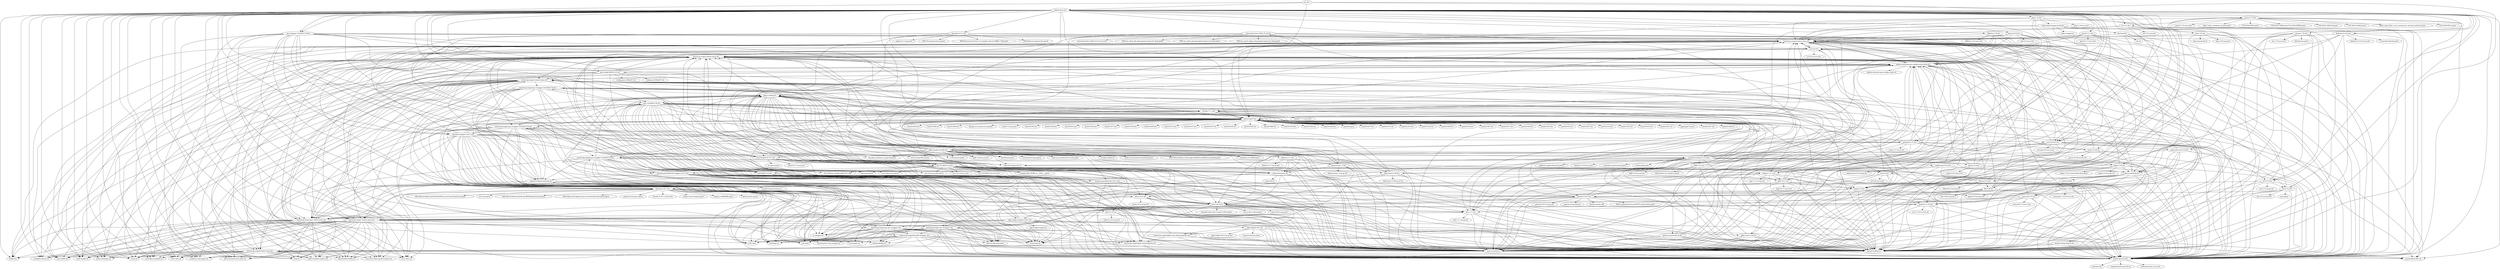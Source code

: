 strict digraph {
  "bootstrap-tools.drv" -> "busybox.drv" [];
  "bootstrap-tools.drv" -> "unpack-bootstrap-tools.sh" [];
  "bootstrap-tools.drv" -> "bootstrap-tools.tar.xz.drv" [];
  "autoconf-archive-2024.10.16.drv" -> "bootstrap-tools.drv" [];
  "autoconf-archive-2024.10.16.drv" -> "bootstrap-stage4-stdenv-linux.drv" [];
  "autoconf-archive-2024.10.16.drv" -> "0002-ax_check_glx.m4-properly-quote-m4_fatal.patch" [];
  "autoconf-archive-2024.10.16.drv" -> "0001-ax_check_gl.m4-properly-quote-m4_fatal.patch" [];
  "autoconf-archive-2024.10.16.drv" -> "0003-ax_switch_flags.m4-properly-quote-m4_fatal.patch" [];
  "autoconf-archive-2024.10.16.drv" -> "default-builder.sh" [];
  "autoconf-archive-2024.10.16.drv" -> "xz-5.6.4.drv" [];
  "autoconf-archive-2024.10.16.drv" -> "source-stdenv.sh" [];
  "autoconf-archive-2024.10.16.drv" -> "autoconf-archive-2024.10.16.tar.xz.drv" [];
  "bootstrap-stage4-stdenv-linux.drv" -> "bootstrap-tools.drv" [];
  "bootstrap-stage4-stdenv-linux.drv" -> "move-docs.sh" [];
  "bootstrap-stage4-stdenv-linux.drv" -> "xz-5.6.4.drv" [];
  "bootstrap-stage4-stdenv-linux.drv" -> "prune-libtool-files.sh" [];
  "bootstrap-stage4-stdenv-linux.drv" -> "builder.sh" [];
  "bootstrap-stage4-stdenv-linux.drv" -> "multiple-outputs.sh" [];
  "bootstrap-stage4-stdenv-linux.drv" -> "update-autotools-gnu-config-scripts-hook.drv" [];
  "bootstrap-stage4-stdenv-linux.drv" -> "move-lib64.sh" [];
  "bootstrap-stage4-stdenv-linux.drv" -> "audit-tmpdir.sh" [];
  "bootstrap-stage4-stdenv-linux.drv" -> "patch-shebangs.sh" [];
  "bootstrap-stage4-stdenv-linux.drv" -> "setup.sh" [];
  "bootstrap-stage4-stdenv-linux.drv" -> "no-broken-symlinks.sh" [];
  "bootstrap-stage4-stdenv-linux.drv" -> "move-sbin.sh" [];
  "bootstrap-stage4-stdenv-linux.drv" -> "compress-man-pages.sh" [];
  "bootstrap-stage4-stdenv-linux.drv" -> "move-systemd-user-units.sh" [];
  "bootstrap-stage4-stdenv-linux.drv" -> "strip.sh" [];
  "bootstrap-stage4-stdenv-linux.drv" -> "bootstrap-stage4-gcc-wrapper-14-20241116.drv" [];
  "bootstrap-stage4-stdenv-linux.drv" -> "make-symlinks-relative.sh" [];
  "bootstrap-stage4-stdenv-linux.drv" -> "patchelf-0.15.0.drv" [];
  "bootstrap-stage4-stdenv-linux.drv" -> "reproducible-builds.sh" [];
  "bootstrap-stage4-stdenv-linux.drv" -> "set-source-date-epoch-to-latest.sh" [];
  "update-autotools-gnu-config-scripts-hook.drv" -> "bootstrap-tools.drv" [];
  "update-autotools-gnu-config-scripts-hook.drv" -> "update-autotools-gnu-config-scripts.sh" [];
  "update-autotools-gnu-config-scripts-hook.drv" -> "gnu-config-2024-01-01.drv" [];
  "update-autotools-gnu-config-scripts-hook.drv" -> "default-builder.sh" [];
  "update-autotools-gnu-config-scripts-hook.drv" -> "source-stdenv.sh" [];
  "update-autotools-gnu-config-scripts-hook.drv" -> "bootstrap-stage-xgcc-stdenv-linux.drv" [];
  "diffutils-3.10.drv" -> "bootstrap-tools.drv" [];
  "diffutils-3.10.drv" -> "bootstrap-stage4-stdenv-linux.drv" [];
  "diffutils-3.10.drv" -> "update-autotools-gnu-config-scripts-hook.drv" [];
  "diffutils-3.10.drv" -> "default-builder.sh" [];
  "diffutils-3.10.drv" -> "xz-5.6.4.drv" [];
  "diffutils-3.10.drv" -> "source-stdenv.sh" [];
  "diffutils-3.10.drv" -> "coreutils-9.6.drv" [];
  "diffutils-3.10.drv" -> "diffutils-3.10.tar.xz.drv" [];
  "nuke-references.drv" -> "bootstrap-tools.drv" [];
  "nuke-references.drv" -> "nuke-refs.sh" [];
  "nuke-references.drv" -> "bootstrap-stage2-stdenv-linux.drv" [];
  "nuke-references.drv" -> "default-builder.sh" [];
  "nuke-references.drv" -> "perl-5.40.0.drv" [];
  "nuke-references.drv" -> "source-stdenv.sh" [];
  "expand-response-params.drv" -> "bootstrap-tools.drv" [];
  "expand-response-params.drv" -> "bootstrap-stage1-stdenv-linux.drv" [];
  "expand-response-params.drv" -> "expand-response-params.c" [];
  "expand-response-params.drv" -> "default-builder.sh" [];
  "expand-response-params.drv" -> "source-stdenv.sh" [];
  "gnumake-4.4.1.drv" -> "bootstrap-tools.drv" [];
  "gnumake-4.4.1.drv" -> "bootstrap-stage4-stdenv-linux.drv" [];
  "gnumake-4.4.1.drv" -> "separate-debug-info.sh" [];
  "gnumake-4.4.1.drv" -> "make-4.4.1.tar.gz.drv" [];
  "gnumake-4.4.1.drv" -> "autoreconf-hook.drv" [];
  "gnumake-4.4.1.drv" -> "0001-No-impure-bin-sh.patch" [];
  "gnumake-4.4.1.drv" -> "0003-Do-not-search-for-a-C-compiler-and-set-MAKE_CXX.patch" [];
  "gnumake-4.4.1.drv" -> "0002-Remove-impure-dirs.patch" [];
  "gnumake-4.4.1.drv" -> "default-builder.sh" [];
  "gnumake-4.4.1.drv" -> "pkg-config-wrapper-0.29.2.drv" [];
  "gnumake-4.4.1.drv" -> "source-stdenv.sh" [];
  "bootstrap-stage3-gcc-wrapper-14-20241116.drv" -> "bootstrap-tools.drv" [];
  "bootstrap-stage3-gcc-wrapper-14-20241116.drv" -> "glibc-2.40-66.drv" [];
  "bootstrap-stage3-gcc-wrapper-14-20241116.drv" -> "utils.bash" [];
  "bootstrap-stage3-gcc-wrapper-14-20241116.drv" -> "darwin-sdk-setup.bash" [];
  "bootstrap-stage3-gcc-wrapper-14-20241116.drv" -> "binutils-patchelfed-ld-wrapper-2.43.1.drv" [];
  "bootstrap-stage3-gcc-wrapper-14-20241116.drv" -> "setup-hook.sh" [];
  "bootstrap-stage3-gcc-wrapper-14-20241116.drv" -> "bootstrap-stage0-stdenv-linux.drv" [];
  "bootstrap-stage3-gcc-wrapper-14-20241116.drv" -> "xgcc-14-20241116.drv" [];
  "bootstrap-stage3-gcc-wrapper-14-20241116.drv" -> "add-flags.sh" [];
  "bootstrap-stage3-gcc-wrapper-14-20241116.drv" -> "expand-response-params.drv" [];
  "bootstrap-stage3-gcc-wrapper-14-20241116.drv" -> "default-builder.sh" [];
  "bootstrap-stage3-gcc-wrapper-14-20241116.drv" -> "cc-wrapper.sh" [];
  "bootstrap-stage3-gcc-wrapper-14-20241116.drv" -> "role.bash" [];
  "bootstrap-stage3-gcc-wrapper-14-20241116.drv" -> "source-stdenv.sh" [];
  "bootstrap-stage3-gcc-wrapper-14-20241116.drv" -> "add-hardening.sh" [];
  "update-autotools-gnu-config-scripts-hook.drv" -> "bootstrap-tools.drv" [];
  "update-autotools-gnu-config-scripts-hook.drv" -> "update-autotools-gnu-config-scripts.sh" [];
  "update-autotools-gnu-config-scripts-hook.drv" -> "gnu-config-2024-01-01.drv" [];
  "update-autotools-gnu-config-scripts-hook.drv" -> "bootstrap-stage0-stdenv-linux.drv" [];
  "update-autotools-gnu-config-scripts-hook.drv" -> "default-builder.sh" [];
  "update-autotools-gnu-config-scripts-hook.drv" -> "source-stdenv.sh" [];
  "bootstrap-stage3-stdenv-linux.drv" -> "bootstrap-tools.drv" [];
  "bootstrap-stage3-stdenv-linux.drv" -> "bootstrap-stage3-gcc-wrapper-14-20241116.drv" [];
  "bootstrap-stage3-stdenv-linux.drv" -> "move-docs.sh" [];
  "bootstrap-stage3-stdenv-linux.drv" -> "prune-libtool-files.sh" [];
  "bootstrap-stage3-stdenv-linux.drv" -> "builder.sh" [];
  "bootstrap-stage3-stdenv-linux.drv" -> "multiple-outputs.sh" [];
  "bootstrap-stage3-stdenv-linux.drv" -> "update-autotools-gnu-config-scripts-hook.drv" [];
  "bootstrap-stage3-stdenv-linux.drv" -> "move-lib64.sh" [];
  "bootstrap-stage3-stdenv-linux.drv" -> "audit-tmpdir.sh" [];
  "bootstrap-stage3-stdenv-linux.drv" -> "patch-shebangs.sh" [];
  "bootstrap-stage3-stdenv-linux.drv" -> "setup.sh" [];
  "bootstrap-stage3-stdenv-linux.drv" -> "no-broken-symlinks.sh" [];
  "bootstrap-stage3-stdenv-linux.drv" -> "move-sbin.sh" [];
  "bootstrap-stage3-stdenv-linux.drv" -> "compress-man-pages.sh" [];
  "bootstrap-stage3-stdenv-linux.drv" -> "move-systemd-user-units.sh" [];
  "bootstrap-stage3-stdenv-linux.drv" -> "strip.sh" [];
  "bootstrap-stage3-stdenv-linux.drv" -> "make-symlinks-relative.sh" [];
  "bootstrap-stage3-stdenv-linux.drv" -> "patchelf-0.15.0.drv" [];
  "bootstrap-stage3-stdenv-linux.drv" -> "reproducible-builds.sh" [];
  "bootstrap-stage3-stdenv-linux.drv" -> "set-source-date-epoch-to-latest.sh" [];
  "gnused-4.9.drv" -> "bootstrap-tools.drv" [];
  "gnused-4.9.drv" -> "bootstrap-stage4-stdenv-linux.drv" [];
  "gnused-4.9.drv" -> "update-autotools-gnu-config-scripts-hook.drv" [];
  "gnused-4.9.drv" -> "sed-4.9.tar.xz.drv" [];
  "gnused-4.9.drv" -> "default-builder.sh" [];
  "gnused-4.9.drv" -> "perl-5.40.0.drv" [];
  "gnused-4.9.drv" -> "source-stdenv.sh" [];
  "autoconf-2.72.drv" -> "bootstrap-tools.drv" [];
  "autoconf-2.72.drv" -> "bootstrap-stage4-stdenv-linux.drv" [];
  "autoconf-2.72.drv" -> "gnum4-1.4.19.drv" [];
  "autoconf-2.72.drv" -> "texinfo-7.1.1.drv" [];
  "autoconf-2.72.drv" -> "autoconf-2.72.tar.xz.drv" [];
  "autoconf-2.72.drv" -> "default-builder.sh" [];
  "autoconf-2.72.drv" -> "perl-5.40.0.drv" [];
  "autoconf-2.72.drv" -> "source-stdenv.sh" [];
  "expand-response-params.drv" -> "bootstrap-tools.drv" [];
  "expand-response-params.drv" -> "bootstrap-stage3-stdenv-linux.drv" [];
  "expand-response-params.drv" -> "expand-response-params.c" [];
  "expand-response-params.drv" -> "default-builder.sh" [];
  "expand-response-params.drv" -> "source-stdenv.sh" [];
  "glibc-2.40-66.drv" -> "nix-nss-open-files.patch" [];
  "glibc-2.40-66.drv" -> "bootstrap-tools.drv" [];
  "glibc-2.40-66.drv" -> "2.40-master.patch" [];
  "glibc-2.40-66.drv" -> "separate-debug-info.sh" [];
  "glibc-2.40-66.drv" -> "glibc-2.40.tar.xz.drv" [];
  "glibc-2.40-66.drv" -> "linux-headers-6.12.7.drv" [];
  "glibc-2.40-66.drv" -> "fix-x64-abi.patch" [];
  "glibc-2.40-66.drv" -> "nix-locale-archive.patch" [];
  "glibc-2.40-66.drv" -> "dont-use-system-ld-so-cache.patch" [];
  "glibc-2.40-66.drv" -> "libidn2-2.3.7.drv" [];
  "glibc-2.40-66.drv" -> "dont-use-system-ld-so-preload.patch" [];
  "glibc-2.40-66.drv" -> "xgcc-14-20241116.drv" [];
  "glibc-2.40-66.drv" -> "0001-Revert-Remove-all-usage-of-BASH-or-BASH-in-installed.patch" [];
  "glibc-2.40-66.drv" -> "binutils-2.43.1.drv" [];
  "glibc-2.40-66.drv" -> "python3-minimal-3.12.9.drv" [];
  "glibc-2.40-66.drv" -> "bootstrap-stage2-stdenv-linux.drv" [];
  "glibc-2.40-66.drv" -> "default-builder.sh" [];
  "glibc-2.40-66.drv" -> "reenable_DT_HASH.patch" [];
  "glibc-2.40-66.drv" -> "source-stdenv.sh" [];
  "glibc-2.40-66.drv" -> "bootstrap-stage0-glibc-bootstrapFiles.drv" [];
  "glibc-2.40-66.drv" -> "bison-3.8.2.drv" [];
  "glibc-2.40-66.drv" -> "bootstrap-stage2-gcc-wrapper-14-20241116.drv" [];
  "glibc-2.40-66.drv" -> "fix_path_attribute_in_getconf.patch" [];
  "xz-5.6.4.drv" -> "bootstrap-tools.drv" [];
  "xz-5.6.4.drv" -> "xz-5.6.4.tar.xz.drv" [];
  "xz-5.6.4.drv" -> "bootstrap-stage2-stdenv-linux.drv" [];
  "xz-5.6.4.drv" -> "default-builder.sh" [];
  "xz-5.6.4.drv" -> "source-stdenv.sh" [];
  "glibc-iconv-2.40.drv" -> "bootstrap-tools.drv" [];
  "glibc-iconv-2.40.drv" -> "glibc-2.40-66.drv" [];
  "glibc-iconv-2.40.drv" -> "bootstrap-stage4-stdenv-linux.drv" [];
  "glibc-iconv-2.40.drv" -> "default-builder.sh" [];
  "glibc-iconv-2.40.drv" -> "source-stdenv.sh" [];
  "gawk-5.3.1.drv" -> "bootstrap-tools.drv" [];
  "gawk-5.3.1.drv" -> "bootstrap-stage4-stdenv-linux.drv" [];
  "gawk-5.3.1.drv" -> "texinfo-7.1.1.drv" [];
  "gawk-5.3.1.drv" -> "autoreconf-hook.drv" [];
  "gawk-5.3.1.drv" -> "default-builder.sh" [];
  "gawk-5.3.1.drv" -> "gawk-5.3.1.tar.xz.drv" [];
  "gawk-5.3.1.drv" -> "source-stdenv.sh" [];
  "libtool-2.5.4.drv" -> "bootstrap-tools.drv" [];
  "libtool-2.5.4.drv" -> "bootstrap-stage4-stdenv-linux.drv" [];
  "libtool-2.5.4.drv" -> "file-5.46.drv" [];
  "libtool-2.5.4.drv" -> "update-autotools-gnu-config-scripts-hook.drv" [];
  "libtool-2.5.4.drv" -> "gnum4-1.4.19.drv" [];
  "libtool-2.5.4.drv" -> "libtool-2.5.4.tar.gz.drv" [];
  "libtool-2.5.4.drv" -> "bash-5.2p37.drv" [];
  "libtool-2.5.4.drv" -> "default-builder.sh" [];
  "libtool-2.5.4.drv" -> "source-stdenv.sh" [];
  "mpfr-4.2.1.drv" -> "bootstrap-tools.drv" [];
  "mpfr-4.2.1.drv" -> "bootstrap-stage3-stdenv-linux.drv" [];
  "mpfr-4.2.1.drv" -> "update-autotools-gnu-config-scripts-hook.drv" [];
  "mpfr-4.2.1.drv" -> "mpfr-4.2.1.tar.xz.drv" [];
  "mpfr-4.2.1.drv" -> "default-builder.sh" [];
  "mpfr-4.2.1.drv" -> "source-stdenv.sh" [];
  "mpfr-4.2.1.drv" -> "gmp-6.3.0.drv" [];
  "binutils-2.43.1.drv" -> "bootstrap-tools.drv" [];
  "binutils-2.43.1.drv" -> "0001-Revert-libtool.m4-fix-nm-BSD-flag-detection.patch" [];
  "binutils-2.43.1.drv" -> "bootstrap-stage4-stdenv-linux.drv" [];
  "binutils-2.43.1.drv" -> "0001-libtool.m4-update-macos-version-detection-block.patch" [];
  "binutils-2.43.1.drv" -> "windres-locate-gcc.patch" [];
  "binutils-2.43.1.drv" -> "zlib-1.3.1.drv" [];
  "binutils-2.43.1.drv" -> "binutils-2.43.1.tar.bz2.drv" [];
  "binutils-2.43.1.drv" -> "gettext-0.22.5.drv" [];
  "binutils-2.43.1.drv" -> "always-search-rpath.patch" [];
  "binutils-2.43.1.drv" -> "plugins-no-BINDIR.patch" [];
  "binutils-2.43.1.drv" -> "bootstrap-stage4-gcc-wrapper-14-20241116.drv" [];
  "binutils-2.43.1.drv" -> "default-builder.sh" [];
  "binutils-2.43.1.drv" -> "deterministic.patch" [];
  "binutils-2.43.1.drv" -> "perl-5.40.0.drv" [];
  "binutils-2.43.1.drv" -> "source-stdenv.sh" [];
  "binutils-2.43.1.drv" -> "bison-3.8.2.drv" [];
  "binutils-2.43.1.drv" -> "0001-Revert-libtool.m4-fix-the-NM-nm-over-here-B-option-w.patch" [];
  "binutils-2.43.1.drv" -> "avr-size.patch" [];
  "gnu-config-2024-01-01.drv" -> "bootstrap-tools.drv" [];
  "gnu-config-2024-01-01.drv" -> "bootstrap-stage3-stdenv-linux.drv" [];
  "gnu-config-2024-01-01.drv" -> "config.guess-948ae97.drv" [];
  "gnu-config-2024-01-01.drv" -> "config.sub-948ae97.drv" [];
  "gnu-config-2024-01-01.drv" -> "default-builder.sh" [];
  "gnu-config-2024-01-01.drv" -> "source-stdenv.sh" [];
  "gnu-config-2024-01-01.drv" -> "bootstrap-tools.drv" [];
  "gnu-config-2024-01-01.drv" -> "config.guess-948ae97.drv" [];
  "gnu-config-2024-01-01.drv" -> "config.sub-948ae97.drv" [];
  "gnu-config-2024-01-01.drv" -> "bootstrap-stage2-stdenv-linux.drv" [];
  "gnu-config-2024-01-01.drv" -> "default-builder.sh" [];
  "gnu-config-2024-01-01.drv" -> "source-stdenv.sh" [];
  "bootstrap-stage1-gcc-wrapper-.drv" -> "bootstrap-tools.drv" [];
  "bootstrap-stage1-gcc-wrapper-.drv" -> "utils.bash" [];
  "bootstrap-stage1-gcc-wrapper-.drv" -> "darwin-sdk-setup.bash" [];
  "bootstrap-stage1-gcc-wrapper-.drv" -> "setup-hook.sh" [];
  "bootstrap-stage1-gcc-wrapper-.drv" -> "bootstrap-stage0-stdenv-linux.drv" [];
  "bootstrap-stage1-gcc-wrapper-.drv" -> "add-flags.sh" [];
  "bootstrap-stage1-gcc-wrapper-.drv" -> "default-builder.sh" [];
  "bootstrap-stage1-gcc-wrapper-.drv" -> "cc-wrapper.sh" [];
  "bootstrap-stage1-gcc-wrapper-.drv" -> "bootstrap-stage0-binutils-wrapper-.drv" [];
  "bootstrap-stage1-gcc-wrapper-.drv" -> "role.bash" [];
  "bootstrap-stage1-gcc-wrapper-.drv" -> "source-stdenv.sh" [];
  "bootstrap-stage1-gcc-wrapper-.drv" -> "bootstrap-stage0-glibc-bootstrapFiles.drv" [];
  "bootstrap-stage1-gcc-wrapper-.drv" -> "add-hardening.sh" [];
  "linux-headers-6.12.7.drv" -> "bootstrap-tools.drv" [];
  "linux-headers-6.12.7.drv" -> "no-relocs.patch" [];
  "linux-headers-6.12.7.drv" -> "bootstrap-stage2-stdenv-linux.drv" [];
  "linux-headers-6.12.7.drv" -> "linux-6.12.7.tar.xz.drv" [];
  "linux-headers-6.12.7.drv" -> "default-builder.sh" [];
  "linux-headers-6.12.7.drv" -> "perl-5.40.0.drv" [];
  "linux-headers-6.12.7.drv" -> "source-stdenv.sh" [];
  "linux-headers-6.12.7.drv" -> "bootstrap-stage2-gcc-wrapper-14-20241116.drv" [];
  "file-5.46.drv" -> "bootstrap-tools.drv" [];
  "file-5.46.drv" -> "bootstrap-stage4-stdenv-linux.drv" [];
  "file-5.46.drv" -> "update-autotools-gnu-config-scripts-hook.drv" [];
  "file-5.46.drv" -> "zlib-1.3.1.drv" [];
  "file-5.46.drv" -> "file-5.46.tar.gz.drv" [];
  "file-5.46.drv" -> "default-builder.sh" [];
  "file-5.46.drv" -> "source-stdenv.sh" [];
  "gcc-wrapper-14-20241116.drv" -> "bootstrap-tools.drv" [];
  "gcc-wrapper-14-20241116.drv" -> "expand-response-params.drv" [];
  "gcc-wrapper-14-20241116.drv" -> "glibc-2.40-66.drv" [];
  "gcc-wrapper-14-20241116.drv" -> "utils.bash" [];
  "gcc-wrapper-14-20241116.drv" -> "darwin-sdk-setup.bash" [];
  "gcc-wrapper-14-20241116.drv" -> "gcc-14-20241116.drv" [];
  "gcc-wrapper-14-20241116.drv" -> "setup-hook.sh" [];
  "gcc-wrapper-14-20241116.drv" -> "binutils-wrapper-2.43.1.drv" [];
  "gcc-wrapper-14-20241116.drv" -> "bootstrap-stage4-stdenv-linux.drv" [];
  "gcc-wrapper-14-20241116.drv" -> "add-flags.sh" [];
  "gcc-wrapper-14-20241116.drv" -> "bash-5.2p37.drv" [];
  "gcc-wrapper-14-20241116.drv" -> "default-builder.sh" [];
  "gcc-wrapper-14-20241116.drv" -> "cc-wrapper.sh" [];
  "gcc-wrapper-14-20241116.drv" -> "gnugrep-3.11.drv" [];
  "gcc-wrapper-14-20241116.drv" -> "role.bash" [];
  "gcc-wrapper-14-20241116.drv" -> "source-stdenv.sh" [];
  "gcc-wrapper-14-20241116.drv" -> "coreutils-9.6.drv" [];
  "gcc-wrapper-14-20241116.drv" -> "add-hardening.sh" [];
  "gettext-0.22.5.drv" -> "bootstrap-tools.drv" [];
  "gettext-0.22.5.drv" -> "bootstrap-stage1-stdenv-linux.drv" [];
  "gettext-0.22.5.drv" -> "update-autotools-gnu-config-scripts-hook.drv" [];
  "gettext-0.22.5.drv" -> "gettext-0.22.5.tar.gz.drv" [];
  "gettext-0.22.5.drv" -> "bash-5.2p37.drv" [];
  "gettext-0.22.5.drv" -> "gettext-setup-hook.sh" [];
  "gettext-0.22.5.drv" -> "absolute-paths.diff" [];
  "gettext-0.22.5.drv" -> "default-builder.sh" [];
  "gettext-0.22.5.drv" -> "role.bash" [];
  "gettext-0.22.5.drv" -> "source-stdenv.sh" [];
  "gettext-0.22.5.drv" -> "0001-msginit-Do-not-use-POT-Creation-Date.patch" [];
  "bootstrap-stage-xgcc-stdenv-linux.drv" -> "bootstrap-tools.drv" [];
  "bootstrap-stage-xgcc-stdenv-linux.drv" -> "move-docs.sh" [];
  "bootstrap-stage-xgcc-stdenv-linux.drv" -> "prune-libtool-files.sh" [];
  "bootstrap-stage-xgcc-stdenv-linux.drv" -> "builder.sh" [];
  "bootstrap-stage-xgcc-stdenv-linux.drv" -> "multiple-outputs.sh" [];
  "bootstrap-stage-xgcc-stdenv-linux.drv" -> "update-autotools-gnu-config-scripts-hook.drv" [];
  "bootstrap-stage-xgcc-stdenv-linux.drv" -> "move-lib64.sh" [];
  "bootstrap-stage-xgcc-stdenv-linux.drv" -> "bootstrap-stage-xgcc-gcc-wrapper-.drv" [];
  "bootstrap-stage-xgcc-stdenv-linux.drv" -> "audit-tmpdir.sh" [];
  "bootstrap-stage-xgcc-stdenv-linux.drv" -> "patch-shebangs.sh" [];
  "bootstrap-stage-xgcc-stdenv-linux.drv" -> "setup.sh" [];
  "bootstrap-stage-xgcc-stdenv-linux.drv" -> "no-broken-symlinks.sh" [];
  "bootstrap-stage-xgcc-stdenv-linux.drv" -> "move-sbin.sh" [];
  "bootstrap-stage-xgcc-stdenv-linux.drv" -> "compress-man-pages.sh" [];
  "bootstrap-stage-xgcc-stdenv-linux.drv" -> "move-systemd-user-units.sh" [];
  "bootstrap-stage-xgcc-stdenv-linux.drv" -> "strip.sh" [];
  "bootstrap-stage-xgcc-stdenv-linux.drv" -> "make-symlinks-relative.sh" [];
  "bootstrap-stage-xgcc-stdenv-linux.drv" -> "reproducible-builds.sh" [];
  "bootstrap-stage-xgcc-stdenv-linux.drv" -> "set-source-date-epoch-to-latest.sh" [];
  "autoconf-2.72.drv" -> "bootstrap-tools.drv" [];
  "autoconf-2.72.drv" -> "gnum4-1.4.19.drv" [];
  "autoconf-2.72.drv" -> "texinfo-7.1.1.drv" [];
  "autoconf-2.72.drv" -> "autoconf-2.72.tar.xz.drv" [];
  "autoconf-2.72.drv" -> "bootstrap-stage2-stdenv-linux.drv" [];
  "autoconf-2.72.drv" -> "default-builder.sh" [];
  "autoconf-2.72.drv" -> "perl-5.40.0.drv" [];
  "autoconf-2.72.drv" -> "source-stdenv.sh" [];
  "patchelf-0.15.0.drv" -> "bootstrap-tools.drv" [];
  "patchelf-0.15.0.drv" -> "bootstrap-stage4-stdenv-linux.drv" [];
  "patchelf-0.15.0.drv" -> "patchelf-0.15.0.tar.bz2.drv" [];
  "patchelf-0.15.0.drv" -> "default-builder.sh" [];
  "patchelf-0.15.0.drv" -> "setup-hook.sh" [];
  "patchelf-0.15.0.drv" -> "source-stdenv.sh" [];
  "glibc-locales-2.40-66.drv" -> "nix-nss-open-files.patch" [];
  "glibc-locales-2.40-66.drv" -> "bootstrap-tools.drv" [];
  "glibc-locales-2.40-66.drv" -> "bootstrap-stage4-stdenv-linux.drv" [];
  "glibc-locales-2.40-66.drv" -> "2.40-master.patch" [];
  "glibc-locales-2.40-66.drv" -> "glibc-2.40-66.drv" [];
  "glibc-locales-2.40-66.drv" -> "glibc-2.40.tar.xz.drv" [];
  "glibc-locales-2.40-66.drv" -> "linux-headers-6.12.7.drv" [];
  "glibc-locales-2.40-66.drv" -> "fix-x64-abi.patch" [];
  "glibc-locales-2.40-66.drv" -> "nix-locale-archive.patch" [];
  "glibc-locales-2.40-66.drv" -> "dont-use-system-ld-so-cache.patch" [];
  "glibc-locales-2.40-66.drv" -> "binutils-patchelfed-ld-2.43.1.drv" [];
  "glibc-locales-2.40-66.drv" -> "python3-minimal-3.12.9.drv" [];
  "glibc-locales-2.40-66.drv" -> "libidn2-2.3.7.drv" [];
  "glibc-locales-2.40-66.drv" -> "dont-use-system-ld-so-preload.patch" [];
  "glibc-locales-2.40-66.drv" -> "0001-Revert-Remove-all-usage-of-BASH-or-BASH-in-installed.patch" [];
  "glibc-locales-2.40-66.drv" -> "bootstrap-stage4-gcc-wrapper-14-20241116.drv" [];
  "glibc-locales-2.40-66.drv" -> "locales-setup-hook.sh.drv" [];
  "glibc-locales-2.40-66.drv" -> "reenable_DT_HASH.patch" [];
  "glibc-locales-2.40-66.drv" -> "source-stdenv.sh" [];
  "glibc-locales-2.40-66.drv" -> "bison-3.8.2.drv" [];
  "glibc-locales-2.40-66.drv" -> "locales-builder.sh" [];
  "glibc-locales-2.40-66.drv" -> "fix_path_attribute_in_getconf.patch" [];
  "binutils-patchelfed-ld-wrapper-2.43.1.drv" -> "bootstrap-tools.drv" [];
  "binutils-patchelfed-ld-wrapper-2.43.1.drv" -> "setup-hook.sh" [];
  "binutils-patchelfed-ld-wrapper-2.43.1.drv" -> "glibc-2.40-66.drv" [];
  "binutils-patchelfed-ld-wrapper-2.43.1.drv" -> "utils.bash" [];
  "binutils-patchelfed-ld-wrapper-2.43.1.drv" -> "darwin-sdk-setup.bash" [];
  "binutils-patchelfed-ld-wrapper-2.43.1.drv" -> "add-hardening.sh" [];
  "binutils-patchelfed-ld-wrapper-2.43.1.drv" -> "expand-response-params.drv" [];
  "binutils-patchelfed-ld-wrapper-2.43.1.drv" -> "binutils-patchelfed-ld-2.43.1.drv" [];
  "binutils-patchelfed-ld-wrapper-2.43.1.drv" -> "add-flags.sh" [];
  "binutils-patchelfed-ld-wrapper-2.43.1.drv" -> "ld-wrapper.sh" [];
  "binutils-patchelfed-ld-wrapper-2.43.1.drv" -> "default-builder.sh" [];
  "binutils-patchelfed-ld-wrapper-2.43.1.drv" -> "role.bash" [];
  "binutils-patchelfed-ld-wrapper-2.43.1.drv" -> "source-stdenv.sh" [];
  "binutils-patchelfed-ld-wrapper-2.43.1.drv" -> "bootstrap-stage-xgcc-stdenv-linux.drv" [];
  "which-2.23.drv" -> "bootstrap-tools.drv" [];
  "which-2.23.drv" -> "bootstrap-stage-xgcc-stdenv-linux.drv" [];
  "which-2.23.drv" -> "which-2.23.tar.gz.drv" [];
  "which-2.23.drv" -> "default-builder.sh" [];
  "which-2.23.drv" -> "source-stdenv.sh" [];
  "pkg-config-0.29.2.drv" -> "bootstrap-tools.drv" [];
  "pkg-config-0.29.2.drv" -> "pkg-config-0.29.2.tar.gz.drv" [];
  "pkg-config-0.29.2.drv" -> "requires-private.patch" [];
  "pkg-config-0.29.2.drv" -> "bootstrap-stage0-glibc-iconv-bootstrapFiles.drv" [];
  "pkg-config-0.29.2.drv" -> "bootstrap-stage2-stdenv-linux.drv" [];
  "pkg-config-0.29.2.drv" -> "default-builder.sh" [];
  "pkg-config-0.29.2.drv" -> "source-stdenv.sh" [];
  "isl-0.20.drv" -> "bootstrap-tools.drv" [];
  "isl-0.20.drv" -> "update-autotools-gnu-config-scripts-hook.drv" [];
  "isl-0.20.drv" -> "bootstrap-stage-xgcc-stdenv-linux.drv" [];
  "isl-0.20.drv" -> "gmp-6.3.0.drv" [];
  "isl-0.20.drv" -> "isl-0.20.tar.xz.drv" [];
  "isl-0.20.drv" -> "default-builder.sh" [];
  "isl-0.20.drv" -> "source-stdenv.sh" [];
  "xz-5.6.4.drv" -> "bootstrap-tools.drv" [];
  "xz-5.6.4.drv" -> "bootstrap-stage3-stdenv-linux.drv" [];
  "xz-5.6.4.drv" -> "xz-5.6.4.tar.xz.drv" [];
  "xz-5.6.4.drv" -> "default-builder.sh" [];
  "xz-5.6.4.drv" -> "source-stdenv.sh" [];
  "bash-5.2p37.drv" -> "bootstrap-tools.drv" [];
  "bash-5.2p37.drv" -> "update-autotools-gnu-config-scripts-hook.drv" [];
  "bash-5.2p37.drv" -> "bash52-033.drv" [];
  "bash-5.2p37.drv" -> "bash52-036.drv" [];
  "bash-5.2p37.drv" -> "bash52-006.drv" [];
  "bash-5.2p37.drv" -> "separate-debug-info.sh" [];
  "bash-5.2p37.drv" -> "fix-pop-var-context-error.patch" [];
  "bash-5.2p37.drv" -> "bash-5.2.tar.gz.drv" [];
  "bash-5.2p37.drv" -> "bash52-003.drv" [];
  "bash-5.2p37.drv" -> "bash52-009.drv" [];
  "bash-5.2p37.drv" -> "bash52-014.drv" [];
  "bash-5.2p37.drv" -> "bootstrap-stage-xgcc-stdenv-linux.drv" [];
  "bash-5.2p37.drv" -> "bash52-030.drv" [];
  "bash-5.2p37.drv" -> "bash52-017.drv" [];
  "bash-5.2p37.drv" -> "bash52-034.drv" [];
  "bash-5.2p37.drv" -> "bash52-005.drv" [];
  "bash-5.2p37.drv" -> "bash52-012.drv" [];
  "bash-5.2p37.drv" -> "bash52-015.drv" [];
  "bash-5.2p37.drv" -> "bash52-027.drv" [];
  "bash-5.2p37.drv" -> "bash52-029.drv" [];
  "bash-5.2p37.drv" -> "bash52-024.drv" [];
  "bash-5.2p37.drv" -> "bash52-008.drv" [];
  "bash-5.2p37.drv" -> "bash52-019.drv" [];
  "bash-5.2p37.drv" -> "bootstrap-stage-xgcc-gcc-wrapper-.drv" [];
  "bash-5.2p37.drv" -> "bash52-020.drv" [];
  "bash-5.2p37.drv" -> "bash52-002.drv" [];
  "bash-5.2p37.drv" -> "parallel.patch" [];
  "bash-5.2p37.drv" -> "bash52-037.drv" [];
  "bash-5.2p37.drv" -> "bash52-013.drv" [];
  "bash-5.2p37.drv" -> "bash52-010.drv" [];
  "bash-5.2p37.drv" -> "bash52-022.drv" [];
  "bash-5.2p37.drv" -> "bash52-026.drv" [];
  "bash-5.2p37.drv" -> "bash52-018.drv" [];
  "bash-5.2p37.drv" -> "bash52-001.drv" [];
  "bash-5.2p37.drv" -> "bash52-011.drv" [];
  "bash-5.2p37.drv" -> "bash52-004.drv" [];
  "bash-5.2p37.drv" -> "bash52-023.drv" [];
  "bash-5.2p37.drv" -> "bash52-032.drv" [];
  "bash-5.2p37.drv" -> "bash52-007.drv" [];
  "bash-5.2p37.drv" -> "default-builder.sh" [];
  "bash-5.2p37.drv" -> "bash52-016.drv" [];
  "bash-5.2p37.drv" -> "source-stdenv.sh" [];
  "bash-5.2p37.drv" -> "bash52-025.drv" [];
  "bash-5.2p37.drv" -> "bison-3.8.2.drv" [];
  "bash-5.2p37.drv" -> "bash52-035.drv" [];
  "bash-5.2p37.drv" -> "bash52-021.drv" [];
  "bash-5.2p37.drv" -> "pgrp-pipe-5.patch" [];
  "bash-5.2p37.drv" -> "bash52-031.drv" [];
  "bash-5.2p37.drv" -> "bash52-028.drv" [];
  "gmp-with-cxx-6.3.0.drv" -> "bootstrap-tools.drv" [];
  "gmp-with-cxx-6.3.0.drv" -> "bootstrap-stage4-stdenv-linux.drv" [];
  "gmp-with-cxx-6.3.0.drv" -> "gnum4-1.4.19.drv" [];
  "gmp-with-cxx-6.3.0.drv" -> "bootstrap-stage4-gcc-wrapper-14-20241116.drv" [];
  "gmp-with-cxx-6.3.0.drv" -> "default-builder.sh" [];
  "gmp-with-cxx-6.3.0.drv" -> "source-stdenv.sh" [];
  "gmp-with-cxx-6.3.0.drv" -> "gmp-6.3.0.tar.bz2.drv" [];
  "expat-2.6.4.drv" -> "bootstrap-tools.drv" [];
  "expat-2.6.4.drv" -> "bootstrap-stage4-stdenv-linux.drv" [];
  "expat-2.6.4.drv" -> "update-autotools-gnu-config-scripts-hook.drv" [];
  "expat-2.6.4.drv" -> "default-builder.sh" [];
  "expat-2.6.4.drv" -> "expat-2.6.4.tar.xz.drv" [];
  "expat-2.6.4.drv" -> "source-stdenv.sh" [];
  "python-setup-hook.sh.drv" -> "bootstrap-tools.drv" [];
  "python-setup-hook.sh.drv" -> "bootstrap-stage2-stdenv-linux.drv" [];
  "python-setup-hook.sh.drv" -> "default-builder.sh" [];
  "python-setup-hook.sh.drv" -> "source-stdenv.sh" [];
  "python-setup-hook.sh.drv" -> "setup-hook.sh" [];
  "ed-1.21.drv" -> "bootstrap-tools.drv" [];
  "ed-1.21.drv" -> "bootstrap-stage4-stdenv-linux.drv" [];
  "ed-1.21.drv" -> "lzip-1.25.drv" [];
  "ed-1.21.drv" -> "ed-1.21.tar.lz.drv" [];
  "ed-1.21.drv" -> "bash-5.2p37.drv" [];
  "ed-1.21.drv" -> "default-builder.sh" [];
  "ed-1.21.drv" -> "source-stdenv.sh" [];
  "bootstrap-stage1-stdenv-linux.drv" -> "bootstrap-tools.drv" [];
  "bootstrap-stage1-stdenv-linux.drv" -> "update-autotools-gnu-config-scripts-hook.drv" [];
  "bootstrap-stage1-stdenv-linux.drv" -> "move-docs.sh" [];
  "bootstrap-stage1-stdenv-linux.drv" -> "bootstrap-stage1-gcc-wrapper-.drv" [];
  "bootstrap-stage1-stdenv-linux.drv" -> "prune-libtool-files.sh" [];
  "bootstrap-stage1-stdenv-linux.drv" -> "builder.sh" [];
  "bootstrap-stage1-stdenv-linux.drv" -> "multiple-outputs.sh" [];
  "bootstrap-stage1-stdenv-linux.drv" -> "move-lib64.sh" [];
  "bootstrap-stage1-stdenv-linux.drv" -> "audit-tmpdir.sh" [];
  "bootstrap-stage1-stdenv-linux.drv" -> "patch-shebangs.sh" [];
  "bootstrap-stage1-stdenv-linux.drv" -> "setup.sh" [];
  "bootstrap-stage1-stdenv-linux.drv" -> "no-broken-symlinks.sh" [];
  "bootstrap-stage1-stdenv-linux.drv" -> "move-sbin.sh" [];
  "bootstrap-stage1-stdenv-linux.drv" -> "compress-man-pages.sh" [];
  "bootstrap-stage1-stdenv-linux.drv" -> "move-systemd-user-units.sh" [];
  "bootstrap-stage1-stdenv-linux.drv" -> "strip.sh" [];
  "bootstrap-stage1-stdenv-linux.drv" -> "make-symlinks-relative.sh" [];
  "bootstrap-stage1-stdenv-linux.drv" -> "reproducible-builds.sh" [];
  "bootstrap-stage1-stdenv-linux.drv" -> "set-source-date-epoch-to-latest.sh" [];
  "gnu-config-2024-01-01.drv" -> "bootstrap-tools.drv" [];
  "gnu-config-2024-01-01.drv" -> "config.guess-948ae97.drv" [];
  "gnu-config-2024-01-01.drv" -> "bootstrap-stage0-stdenv-linux.drv" [];
  "gnu-config-2024-01-01.drv" -> "config.sub-948ae97.drv" [];
  "gnu-config-2024-01-01.drv" -> "default-builder.sh" [];
  "gnu-config-2024-01-01.drv" -> "source-stdenv.sh" [];
  "bootstrap-stage2-stdenv-linux.drv" -> "bootstrap-tools.drv" [];
  "bootstrap-stage2-stdenv-linux.drv" -> "update-autotools-gnu-config-scripts-hook.drv" [];
  "bootstrap-stage2-stdenv-linux.drv" -> "move-docs.sh" [];
  "bootstrap-stage2-stdenv-linux.drv" -> "prune-libtool-files.sh" [];
  "bootstrap-stage2-stdenv-linux.drv" -> "builder.sh" [];
  "bootstrap-stage2-stdenv-linux.drv" -> "multiple-outputs.sh" [];
  "bootstrap-stage2-stdenv-linux.drv" -> "move-lib64.sh" [];
  "bootstrap-stage2-stdenv-linux.drv" -> "audit-tmpdir.sh" [];
  "bootstrap-stage2-stdenv-linux.drv" -> "patch-shebangs.sh" [];
  "bootstrap-stage2-stdenv-linux.drv" -> "setup.sh" [];
  "bootstrap-stage2-stdenv-linux.drv" -> "no-broken-symlinks.sh" [];
  "bootstrap-stage2-stdenv-linux.drv" -> "move-sbin.sh" [];
  "bootstrap-stage2-stdenv-linux.drv" -> "compress-man-pages.sh" [];
  "bootstrap-stage2-stdenv-linux.drv" -> "move-systemd-user-units.sh" [];
  "bootstrap-stage2-stdenv-linux.drv" -> "strip.sh" [];
  "bootstrap-stage2-stdenv-linux.drv" -> "make-symlinks-relative.sh" [];
  "bootstrap-stage2-stdenv-linux.drv" -> "reproducible-builds.sh" [];
  "bootstrap-stage2-stdenv-linux.drv" -> "set-source-date-epoch-to-latest.sh" [];
  "gcc-14-20241116.drv" -> "bootstrap-tools.drv" [];
  "gcc-14-20241116.drv" -> "bootstrap-stage3-gcc-wrapper-14-20241116.drv" [];
  "gcc-14-20241116.drv" -> "bootstrap-stage3-stdenv-linux.drv" [];
  "gcc-14-20241116.drv" -> "cfi_startproc-reorder-label-14-1.diff" [];
  "gcc-14-20241116.drv" -> "glibc-2.40-66.drv" [];
  "gcc-14-20241116.drv" -> "mpfr-4.2.1.drv" [];
  "gcc-14-20241116.drv" -> "ppc-musl.patch" [];
  "gcc-14-20241116.drv" -> "no-sys-dirs-riscv.patch" [];
  "gcc-14-20241116.drv" -> "binutils-patchelfed-ld-wrapper-2.43.1.drv" [];
  "gcc-14-20241116.drv" -> "which-2.23.drv" [];
  "gcc-14-20241116.drv" -> "gcc-12-no-sys-dirs.patch" [];
  "gcc-14-20241116.drv" -> "gcc-14.2.0.tar.xz.drv" [];
  "gcc-14-20241116.drv" -> "texinfo-7.1.1.drv" [];
  "gcc-14-20241116.drv" -> "zlib-1.3.1.drv" [];
  "gcc-14-20241116.drv" -> "nuke-references.drv" [];
  "gcc-14-20241116.drv" -> "libmpc-1.3.1.drv" [];
  "gcc-14-20241116.drv" -> "gettext-0.22.5.drv" [];
  "gcc-14-20241116.drv" -> "bash-5.2p37.drv" [];
  "gcc-14-20241116.drv" -> "libxcrypt-4.4.38.drv" [];
  "gcc-14-20241116.drv" -> "default-builder.sh" [];
  "gcc-14-20241116.drv" -> "gcc-14-20241116.tar.xz.drv" [];
  "gcc-14-20241116.drv" -> "perl-5.40.0.drv" [];
  "gcc-14-20241116.drv" -> "source-stdenv.sh" [];
  "gcc-14-20241116.drv" -> "isl-0.20.drv" [];
  "gcc-14-20241116.drv" -> "gmp-6.3.0.drv" [];
  "gcc-14-20241116.drv" -> "patchelf-0.15.0.drv" [];
  "gcc-14-20241116.drv" -> "mangle-NIX_STORE-in-__FILE__.patch" [];
  "libtool-2.5.4.drv" -> "bootstrap-tools.drv" [];
  "libtool-2.5.4.drv" -> "gnum4-1.4.19.drv" [];
  "libtool-2.5.4.drv" -> "update-autotools-gnu-config-scripts-hook.drv" [];
  "libtool-2.5.4.drv" -> "libtool-2.5.4.tar.gz.drv" [];
  "libtool-2.5.4.drv" -> "bash-5.2p37.drv" [];
  "libtool-2.5.4.drv" -> "file-5.46.drv" [];
  "libtool-2.5.4.drv" -> "bootstrap-stage2-stdenv-linux.drv" [];
  "libtool-2.5.4.drv" -> "default-builder.sh" [];
  "libtool-2.5.4.drv" -> "source-stdenv.sh" [];
  "gnu-config-2024-01-01.drv" -> "bootstrap-tools.drv" [];
  "gnu-config-2024-01-01.drv" -> "bootstrap-stage4-stdenv-linux.drv" [];
  "gnu-config-2024-01-01.drv" -> "config.guess-948ae97.drv" [];
  "gnu-config-2024-01-01.drv" -> "config.sub-948ae97.drv" [];
  "gnu-config-2024-01-01.drv" -> "default-builder.sh" [];
  "gnu-config-2024-01-01.drv" -> "source-stdenv.sh" [];
  "acl-2.3.2.drv" -> "bootstrap-tools.drv" [];
  "acl-2.3.2.drv" -> "bootstrap-stage4-stdenv-linux.drv" [];
  "acl-2.3.2.drv" -> "acl-2.3.2.tar.gz.drv" [];
  "acl-2.3.2.drv" -> "gettext-0.22.5.drv" [];
  "acl-2.3.2.drv" -> "attr-2.5.2.drv" [];
  "acl-2.3.2.drv" -> "default-builder.sh" [];
  "acl-2.3.2.drv" -> "source-stdenv.sh" [];
  "update-autotools-gnu-config-scripts-hook.drv" -> "bootstrap-tools.drv" [];
  "update-autotools-gnu-config-scripts-hook.drv" -> "update-autotools-gnu-config-scripts.sh" [];
  "update-autotools-gnu-config-scripts-hook.drv" -> "gnu-config-2024-01-01.drv" [];
  "update-autotools-gnu-config-scripts-hook.drv" -> "bootstrap-stage4-stdenv-linux.drv" [];
  "update-autotools-gnu-config-scripts-hook.drv" -> "default-builder.sh" [];
  "update-autotools-gnu-config-scripts-hook.drv" -> "source-stdenv.sh" [];
  "autoreconf-hook.drv" -> "bootstrap-tools.drv" [];
  "autoreconf-hook.drv" -> "gettext-0.22.5.drv" [];
  "autoreconf-hook.drv" -> "autoconf-2.72.drv" [];
  "autoreconf-hook.drv" -> "bootstrap-stage2-stdenv-linux.drv" [];
  "autoreconf-hook.drv" -> "libtool-2.5.4.drv" [];
  "autoreconf-hook.drv" -> "autoreconf.sh" [];
  "autoreconf-hook.drv" -> "default-builder.sh" [];
  "autoreconf-hook.drv" -> "automake-1.16.5.drv" [];
  "autoreconf-hook.drv" -> "source-stdenv.sh" [];
  "gnum4-1.4.19.drv" -> "bootstrap-tools.drv" [];
  "gnum4-1.4.19.drv" -> "bootstrap-stage1-stdenv-linux.drv" [];
  "gnum4-1.4.19.drv" -> "m4-1.4.19.tar.bz2.drv" [];
  "gnum4-1.4.19.drv" -> "default-builder.sh" [];
  "gnum4-1.4.19.drv" -> "source-stdenv.sh" [];
  "update-autotools-gnu-config-scripts-hook.drv" -> "bootstrap-tools.drv" [];
  "update-autotools-gnu-config-scripts-hook.drv" -> "gnu-config-2024-01-01.drv" [];
  "update-autotools-gnu-config-scripts-hook.drv" -> "update-autotools-gnu-config-scripts.sh" [];
  "update-autotools-gnu-config-scripts-hook.drv" -> "bootstrap-stage3-stdenv-linux.drv" [];
  "update-autotools-gnu-config-scripts-hook.drv" -> "default-builder.sh" [];
  "update-autotools-gnu-config-scripts-hook.drv" -> "source-stdenv.sh" [];
  "binutils-wrapper-2.43.1.drv" -> "bootstrap-tools.drv" [];
  "binutils-wrapper-2.43.1.drv" -> "setup-hook.sh" [];
  "binutils-wrapper-2.43.1.drv" -> "expand-response-params.drv" [];
  "binutils-wrapper-2.43.1.drv" -> "glibc-2.40-66.drv" [];
  "binutils-wrapper-2.43.1.drv" -> "binutils-2.43.1.drv" [];
  "binutils-wrapper-2.43.1.drv" -> "utils.bash" [];
  "binutils-wrapper-2.43.1.drv" -> "darwin-sdk-setup.bash" [];
  "binutils-wrapper-2.43.1.drv" -> "add-hardening.sh" [];
  "binutils-wrapper-2.43.1.drv" -> "bootstrap-stage4-stdenv-linux.drv" [];
  "binutils-wrapper-2.43.1.drv" -> "gnu-binutils-strip-wrapper.sh" [];
  "binutils-wrapper-2.43.1.drv" -> "add-flags.sh" [];
  "binutils-wrapper-2.43.1.drv" -> "ld-wrapper.sh" [];
  "binutils-wrapper-2.43.1.drv" -> "bash-5.2p37.drv" [];
  "binutils-wrapper-2.43.1.drv" -> "default-builder.sh" [];
  "binutils-wrapper-2.43.1.drv" -> "gnugrep-3.11.drv" [];
  "binutils-wrapper-2.43.1.drv" -> "role.bash" [];
  "binutils-wrapper-2.43.1.drv" -> "source-stdenv.sh" [];
  "binutils-wrapper-2.43.1.drv" -> "coreutils-9.6.drv" [];
  "update-autotools-gnu-config-scripts-hook.drv" -> "bootstrap-tools.drv" [];
  "update-autotools-gnu-config-scripts-hook.drv" -> "gnu-config-2024-01-01.drv" [];
  "update-autotools-gnu-config-scripts-hook.drv" -> "update-autotools-gnu-config-scripts.sh" [];
  "update-autotools-gnu-config-scripts-hook.drv" -> "bootstrap-stage2-stdenv-linux.drv" [];
  "update-autotools-gnu-config-scripts-hook.drv" -> "default-builder.sh" [];
  "update-autotools-gnu-config-scripts-hook.drv" -> "source-stdenv.sh" [];
  "expand-response-params.drv" -> "bootstrap-tools.drv" [];
  "expand-response-params.drv" -> "bootstrap-stage-xgcc-stdenv-linux.drv" [];
  "expand-response-params.drv" -> "expand-response-params.c" [];
  "expand-response-params.drv" -> "default-builder.sh" [];
  "expand-response-params.drv" -> "source-stdenv.sh" [];
  "texinfo-7.1.1.drv" -> "bootstrap-tools.drv" [];
  "texinfo-7.1.1.drv" -> "bootstrap-stage3-gcc-wrapper-14-20241116.drv" [];
  "texinfo-7.1.1.drv" -> "bootstrap-stage3-stdenv-linux.drv" [];
  "texinfo-7.1.1.drv" -> "update-autotools-gnu-config-scripts-hook.drv" [];
  "texinfo-7.1.1.drv" -> "texinfo-7.1.1.tar.xz.drv" [];
  "texinfo-7.1.1.drv" -> "bash-5.2p37.drv" [];
  "texinfo-7.1.1.drv" -> "default-builder.sh" [];
  "texinfo-7.1.1.drv" -> "perl-5.40.0.drv" [];
  "texinfo-7.1.1.drv" -> "source-stdenv.sh" [];
  "update-autotools-gnu-config-scripts-hook.drv" -> "bootstrap-tools.drv" [];
  "update-autotools-gnu-config-scripts-hook.drv" -> "update-autotools-gnu-config-scripts.sh" [];
  "update-autotools-gnu-config-scripts-hook.drv" -> "bootstrap-stage1-stdenv-linux.drv" [];
  "update-autotools-gnu-config-scripts-hook.drv" -> "gnu-config-2024-01-01.drv" [];
  "update-autotools-gnu-config-scripts-hook.drv" -> "default-builder.sh" [];
  "update-autotools-gnu-config-scripts-hook.drv" -> "source-stdenv.sh" [];
  "lzip-1.25.drv" -> "bootstrap-tools.drv" [];
  "lzip-1.25.drv" -> "bootstrap-stage4-stdenv-linux.drv" [];
  "lzip-1.25.drv" -> "lzip-setup-hook.sh" [];
  "lzip-1.25.drv" -> "default-builder.sh" [];
  "lzip-1.25.drv" -> "lzip-1.25.tar.gz.drv" [];
  "lzip-1.25.drv" -> "source-stdenv.sh" [];
  "libxcrypt-4.4.38.drv" -> "bootstrap-tools.drv" [];
  "libxcrypt-4.4.38.drv" -> "bootstrap-stage-xgcc-stdenv-linux.drv" [];
  "libxcrypt-4.4.38.drv" -> "libxcrypt-4.4.38.tar.xz.drv" [];
  "libxcrypt-4.4.38.drv" -> "default-builder.sh" [];
  "libxcrypt-4.4.38.drv" -> "perl-5.40.0.drv" [];
  "libxcrypt-4.4.38.drv" -> "source-stdenv.sh" [];
  "libmpc-1.3.1.drv" -> "bootstrap-tools.drv" [];
  "libmpc-1.3.1.drv" -> "update-autotools-gnu-config-scripts-hook.drv" [];
  "libmpc-1.3.1.drv" -> "mpc-1.3.1.tar.gz.drv" [];
  "libmpc-1.3.1.drv" -> "bootstrap-stage-xgcc-stdenv-linux.drv" [];
  "libmpc-1.3.1.drv" -> "gmp-6.3.0.drv" [];
  "libmpc-1.3.1.drv" -> "mpfr-4.2.1.drv" [];
  "libmpc-1.3.1.drv" -> "default-builder.sh" [];
  "libmpc-1.3.1.drv" -> "source-stdenv.sh" [];
  "texinfo-7.1.1.drv" -> "bootstrap-tools.drv" [];
  "texinfo-7.1.1.drv" -> "bootstrap-stage1-gcc-wrapper-.drv" [];
  "texinfo-7.1.1.drv" -> "bootstrap-stage1-stdenv-linux.drv" [];
  "texinfo-7.1.1.drv" -> "update-autotools-gnu-config-scripts-hook.drv" [];
  "texinfo-7.1.1.drv" -> "texinfo-7.1.1.tar.xz.drv" [];
  "texinfo-7.1.1.drv" -> "bash-5.2p37.drv" [];
  "texinfo-7.1.1.drv" -> "default-builder.sh" [];
  "texinfo-7.1.1.drv" -> "perl-5.40.0.drv" [];
  "texinfo-7.1.1.drv" -> "source-stdenv.sh" [];
  "bootstrap-stage1-stdenv-linux.drv" -> "bootstrap-tools.drv" [];
  "bootstrap-stage1-stdenv-linux.drv" -> "update-autotools-gnu-config-scripts-hook.drv" [];
  "bootstrap-stage1-stdenv-linux.drv" -> "move-docs.sh" [];
  "bootstrap-stage1-stdenv-linux.drv" -> "prune-libtool-files.sh" [];
  "bootstrap-stage1-stdenv-linux.drv" -> "builder.sh" [];
  "bootstrap-stage1-stdenv-linux.drv" -> "multiple-outputs.sh" [];
  "bootstrap-stage1-stdenv-linux.drv" -> "move-lib64.sh" [];
  "bootstrap-stage1-stdenv-linux.drv" -> "audit-tmpdir.sh" [];
  "bootstrap-stage1-stdenv-linux.drv" -> "patch-shebangs.sh" [];
  "bootstrap-stage1-stdenv-linux.drv" -> "setup.sh" [];
  "bootstrap-stage1-stdenv-linux.drv" -> "no-broken-symlinks.sh" [];
  "bootstrap-stage1-stdenv-linux.drv" -> "move-sbin.sh" [];
  "bootstrap-stage1-stdenv-linux.drv" -> "compress-man-pages.sh" [];
  "bootstrap-stage1-stdenv-linux.drv" -> "move-systemd-user-units.sh" [];
  "bootstrap-stage1-stdenv-linux.drv" -> "strip.sh" [];
  "bootstrap-stage1-stdenv-linux.drv" -> "make-symlinks-relative.sh" [];
  "bootstrap-stage1-stdenv-linux.drv" -> "reproducible-builds.sh" [];
  "bootstrap-stage1-stdenv-linux.drv" -> "set-source-date-epoch-to-latest.sh" [];
  "bootstrap-stage-xgcc-gcc-wrapper-.drv" -> "bootstrap-tools.drv" [];
  "bootstrap-stage-xgcc-gcc-wrapper-.drv" -> "expand-response-params.drv" [];
  "bootstrap-stage-xgcc-gcc-wrapper-.drv" -> "utils.bash" [];
  "bootstrap-stage-xgcc-gcc-wrapper-.drv" -> "darwin-sdk-setup.bash" [];
  "bootstrap-stage-xgcc-gcc-wrapper-.drv" -> "setup-hook.sh" [];
  "bootstrap-stage-xgcc-gcc-wrapper-.drv" -> "bootstrap-stage0-stdenv-linux.drv" [];
  "bootstrap-stage-xgcc-gcc-wrapper-.drv" -> "add-flags.sh" [];
  "bootstrap-stage-xgcc-gcc-wrapper-.drv" -> "default-builder.sh" [];
  "bootstrap-stage-xgcc-gcc-wrapper-.drv" -> "cc-wrapper.sh" [];
  "bootstrap-stage-xgcc-gcc-wrapper-.drv" -> "bootstrap-stage0-binutils-wrapper-.drv" [];
  "bootstrap-stage-xgcc-gcc-wrapper-.drv" -> "role.bash" [];
  "bootstrap-stage-xgcc-gcc-wrapper-.drv" -> "source-stdenv.sh" [];
  "bootstrap-stage-xgcc-gcc-wrapper-.drv" -> "bootstrap-stage0-glibc-bootstrapFiles.drv" [];
  "bootstrap-stage-xgcc-gcc-wrapper-.drv" -> "add-hardening.sh" [];
  "zlib-1.3.1.drv" -> "bootstrap-tools.drv" [];
  "zlib-1.3.1.drv" -> "bootstrap-stage3-stdenv-linux.drv" [];
  "zlib-1.3.1.drv" -> "zlib-1.3.1.tar.gz.drv" [];
  "zlib-1.3.1.drv" -> "default-builder.sh" [];
  "zlib-1.3.1.drv" -> "source-stdenv.sh" [];
  "bootstrap-stage0-stdenv-linux.drv" -> "bootstrap-tools.drv" [];
  "bootstrap-stage0-stdenv-linux.drv" -> "move-docs.sh" [];
  "bootstrap-stage0-stdenv-linux.drv" -> "prune-libtool-files.sh" [];
  "bootstrap-stage0-stdenv-linux.drv" -> "builder.sh" [];
  "bootstrap-stage0-stdenv-linux.drv" -> "multiple-outputs.sh" [];
  "bootstrap-stage0-stdenv-linux.drv" -> "move-lib64.sh" [];
  "bootstrap-stage0-stdenv-linux.drv" -> "audit-tmpdir.sh" [];
  "bootstrap-stage0-stdenv-linux.drv" -> "patch-shebangs.sh" [];
  "bootstrap-stage0-stdenv-linux.drv" -> "setup.sh" [];
  "bootstrap-stage0-stdenv-linux.drv" -> "no-broken-symlinks.sh" [];
  "bootstrap-stage0-stdenv-linux.drv" -> "move-sbin.sh" [];
  "bootstrap-stage0-stdenv-linux.drv" -> "compress-man-pages.sh" [];
  "bootstrap-stage0-stdenv-linux.drv" -> "move-systemd-user-units.sh" [];
  "bootstrap-stage0-stdenv-linux.drv" -> "strip.sh" [];
  "bootstrap-stage0-stdenv-linux.drv" -> "make-symlinks-relative.sh" [];
  "bootstrap-stage0-stdenv-linux.drv" -> "reproducible-builds.sh" [];
  "bootstrap-stage0-stdenv-linux.drv" -> "set-source-date-epoch-to-latest.sh" [];
  "bootstrap-stage4-stdenv-linux.drv" -> "bootstrap-tools.drv" [];
  "bootstrap-stage4-stdenv-linux.drv" -> "move-docs.sh" [];
  "bootstrap-stage4-stdenv-linux.drv" -> "xz-5.6.4.drv" [];
  "bootstrap-stage4-stdenv-linux.drv" -> "prune-libtool-files.sh" [];
  "bootstrap-stage4-stdenv-linux.drv" -> "builder.sh" [];
  "bootstrap-stage4-stdenv-linux.drv" -> "multiple-outputs.sh" [];
  "bootstrap-stage4-stdenv-linux.drv" -> "update-autotools-gnu-config-scripts-hook.drv" [];
  "bootstrap-stage4-stdenv-linux.drv" -> "move-lib64.sh" [];
  "bootstrap-stage4-stdenv-linux.drv" -> "audit-tmpdir.sh" [];
  "bootstrap-stage4-stdenv-linux.drv" -> "patch-shebangs.sh" [];
  "bootstrap-stage4-stdenv-linux.drv" -> "setup.sh" [];
  "bootstrap-stage4-stdenv-linux.drv" -> "no-broken-symlinks.sh" [];
  "bootstrap-stage4-stdenv-linux.drv" -> "move-sbin.sh" [];
  "bootstrap-stage4-stdenv-linux.drv" -> "compress-man-pages.sh" [];
  "bootstrap-stage4-stdenv-linux.drv" -> "move-systemd-user-units.sh" [];
  "bootstrap-stage4-stdenv-linux.drv" -> "strip.sh" [];
  "bootstrap-stage4-stdenv-linux.drv" -> "make-symlinks-relative.sh" [];
  "bootstrap-stage4-stdenv-linux.drv" -> "patchelf-0.15.0.drv" [];
  "bootstrap-stage4-stdenv-linux.drv" -> "reproducible-builds.sh" [];
  "bootstrap-stage4-stdenv-linux.drv" -> "set-source-date-epoch-to-latest.sh" [];
  "foo.drv" -> "gcc-wrapper-14-20241116.drv" [];
  "foo.drv" -> "bash-5.2p37.drv" [];
  "foo.drv" -> "default-builder.sh" [];
  "foo.drv" -> "source-stdenv.sh" [];
  "foo.drv" -> "stdenv-linux.drv" [];
  "zlib-1.3.1.drv" -> "bootstrap-tools.drv" [];
  "zlib-1.3.1.drv" -> "zlib-1.3.1.tar.gz.drv" [];
  "zlib-1.3.1.drv" -> "bootstrap-stage2-stdenv-linux.drv" [];
  "zlib-1.3.1.drv" -> "default-builder.sh" [];
  "zlib-1.3.1.drv" -> "source-stdenv.sh" [];
  "mpdecimal-4.0.0.drv" -> "bootstrap-tools.drv" [];
  "mpdecimal-4.0.0.drv" -> "bootstrap-stage4-stdenv-linux.drv" [];
  "mpdecimal-4.0.0.drv" -> "mpdecimal-4.0.0.tar.gz.drv" [];
  "mpdecimal-4.0.0.drv" -> "autoreconf-hook.drv" [];
  "mpdecimal-4.0.0.drv" -> "default-builder.sh" [];
  "mpdecimal-4.0.0.drv" -> "source-stdenv.sh" [];
  "binutils-patchelfed-ld-2.43.1.drv" -> "bootstrap-tools.drv" [];
  "binutils-patchelfed-ld-2.43.1.drv" -> "glibc-2.40-66.drv" [];
  "binutils-patchelfed-ld-2.43.1.drv" -> "bootstrap-stage2-stdenv-linux.drv" [];
  "binutils-patchelfed-ld-2.43.1.drv" -> "binutils-2.43.1.drv" [];
  "binutils-patchelfed-ld-2.43.1.drv" -> "default-builder.sh" [];
  "binutils-patchelfed-ld-2.43.1.drv" -> "source-stdenv.sh" [];
  "bootstrap-stage0-glibc-iconv-bootstrapFiles.drv" -> "bootstrap-tools.drv" [];
  "bootstrap-stage0-glibc-iconv-bootstrapFiles.drv" -> "bootstrap-stage2-stdenv-linux.drv" [];
  "bootstrap-stage0-glibc-iconv-bootstrapFiles.drv" -> "default-builder.sh" [];
  "bootstrap-stage0-glibc-iconv-bootstrapFiles.drv" -> "source-stdenv.sh" [];
  "bootstrap-stage0-glibc-iconv-bootstrapFiles.drv" -> "bootstrap-stage0-glibc-bootstrapFiles.drv" [];
  "gnu-config-2024-01-01.drv" -> "bootstrap-tools.drv" [];
  "gnu-config-2024-01-01.drv" -> "config.guess-948ae97.drv" [];
  "gnu-config-2024-01-01.drv" -> "bootstrap-stage1-stdenv-linux.drv" [];
  "gnu-config-2024-01-01.drv" -> "config.sub-948ae97.drv" [];
  "gnu-config-2024-01-01.drv" -> "default-builder.sh" [];
  "gnu-config-2024-01-01.drv" -> "source-stdenv.sh" [];
  "nuke-references.drv" -> "bootstrap-tools.drv" [];
  "nuke-references.drv" -> "nuke-refs.sh" [];
  "nuke-references.drv" -> "bootstrap-stage3-stdenv-linux.drv" [];
  "nuke-references.drv" -> "default-builder.sh" [];
  "nuke-references.drv" -> "perl-5.40.0.drv" [];
  "nuke-references.drv" -> "source-stdenv.sh" [];
  "gnutar-1.35.drv" -> "bootstrap-tools.drv" [];
  "gnutar-1.35.drv" -> "bootstrap-stage4-stdenv-linux.drv" [];
  "gnutar-1.35.drv" -> "tar-1.35.tar.xz.drv" [];
  "gnutar-1.35.drv" -> "acl-2.3.2.drv" [];
  "gnutar-1.35.drv" -> "link-libiconv.patch" [];
  "gnutar-1.35.drv" -> "autoreconf-hook.drv" [];
  "gnutar-1.35.drv" -> "default-builder.sh" [];
  "gnutar-1.35.drv" -> "source-stdenv.sh" [];
  "bash-5.2p37.drv" -> "bootstrap-tools.drv" [];
  "bash-5.2p37.drv" -> "bash52-033.drv" [];
  "bash-5.2p37.drv" -> "bash52-036.drv" [];
  "bash-5.2p37.drv" -> "bash52-006.drv" [];
  "bash-5.2p37.drv" -> "separate-debug-info.sh" [];
  "bash-5.2p37.drv" -> "fix-pop-var-context-error.patch" [];
  "bash-5.2p37.drv" -> "bash-5.2.tar.gz.drv" [];
  "bash-5.2p37.drv" -> "bash52-003.drv" [];
  "bash-5.2p37.drv" -> "bash52-009.drv" [];
  "bash-5.2p37.drv" -> "bash52-014.drv" [];
  "bash-5.2p37.drv" -> "bash52-030.drv" [];
  "bash-5.2p37.drv" -> "bash52-017.drv" [];
  "bash-5.2p37.drv" -> "bash52-034.drv" [];
  "bash-5.2p37.drv" -> "bash52-005.drv" [];
  "bash-5.2p37.drv" -> "bash52-012.drv" [];
  "bash-5.2p37.drv" -> "bash52-015.drv" [];
  "bash-5.2p37.drv" -> "bash52-027.drv" [];
  "bash-5.2p37.drv" -> "bash52-029.drv" [];
  "bash-5.2p37.drv" -> "bash52-024.drv" [];
  "bash-5.2p37.drv" -> "update-autotools-gnu-config-scripts-hook.drv" [];
  "bash-5.2p37.drv" -> "bash52-008.drv" [];
  "bash-5.2p37.drv" -> "bash52-019.drv" [];
  "bash-5.2p37.drv" -> "bash52-020.drv" [];
  "bash-5.2p37.drv" -> "bash52-002.drv" [];
  "bash-5.2p37.drv" -> "parallel.patch" [];
  "bash-5.2p37.drv" -> "bash52-037.drv" [];
  "bash-5.2p37.drv" -> "bash52-013.drv" [];
  "bash-5.2p37.drv" -> "bash52-010.drv" [];
  "bash-5.2p37.drv" -> "bash52-022.drv" [];
  "bash-5.2p37.drv" -> "bash52-026.drv" [];
  "bash-5.2p37.drv" -> "bash52-018.drv" [];
  "bash-5.2p37.drv" -> "bash52-001.drv" [];
  "bash-5.2p37.drv" -> "bash52-011.drv" [];
  "bash-5.2p37.drv" -> "bash52-004.drv" [];
  "bash-5.2p37.drv" -> "bash52-023.drv" [];
  "bash-5.2p37.drv" -> "bootstrap-stage2-stdenv-linux.drv" [];
  "bash-5.2p37.drv" -> "bash52-032.drv" [];
  "bash-5.2p37.drv" -> "bash52-007.drv" [];
  "bash-5.2p37.drv" -> "default-builder.sh" [];
  "bash-5.2p37.drv" -> "bash52-016.drv" [];
  "bash-5.2p37.drv" -> "source-stdenv.sh" [];
  "bash-5.2p37.drv" -> "bash52-025.drv" [];
  "bash-5.2p37.drv" -> "bison-3.8.2.drv" [];
  "bash-5.2p37.drv" -> "bash52-035.drv" [];
  "bash-5.2p37.drv" -> "bootstrap-stage2-gcc-wrapper-14-20241116.drv" [];
  "bash-5.2p37.drv" -> "bash52-021.drv" [];
  "bash-5.2p37.drv" -> "pgrp-pipe-5.patch" [];
  "bash-5.2p37.drv" -> "bash52-031.drv" [];
  "bash-5.2p37.drv" -> "bash52-028.drv" [];
  "nuke-references.drv" -> "bootstrap-tools.drv" [];
  "nuke-references.drv" -> "nuke-refs.sh" [];
  "nuke-references.drv" -> "bootstrap-stage4-stdenv-linux.drv" [];
  "nuke-references.drv" -> "default-builder.sh" [];
  "nuke-references.drv" -> "perl-5.40.0.drv" [];
  "nuke-references.drv" -> "source-stdenv.sh" [];
  "libmpc-1.3.1.drv" -> "bootstrap-tools.drv" [];
  "libmpc-1.3.1.drv" -> "mpc-1.3.1.tar.gz.drv" [];
  "libmpc-1.3.1.drv" -> "bootstrap-stage3-stdenv-linux.drv" [];
  "libmpc-1.3.1.drv" -> "mpfr-4.2.1.drv" [];
  "libmpc-1.3.1.drv" -> "update-autotools-gnu-config-scripts-hook.drv" [];
  "libmpc-1.3.1.drv" -> "default-builder.sh" [];
  "libmpc-1.3.1.drv" -> "source-stdenv.sh" [];
  "libmpc-1.3.1.drv" -> "gmp-6.3.0.drv" [];
  "bash-5.2p37.drv" -> "bootstrap-tools.drv" [];
  "bash-5.2p37.drv" -> "bash52-033.drv" [];
  "bash-5.2p37.drv" -> "bash52-036.drv" [];
  "bash-5.2p37.drv" -> "bash52-006.drv" [];
  "bash-5.2p37.drv" -> "separate-debug-info.sh" [];
  "bash-5.2p37.drv" -> "fix-pop-var-context-error.patch" [];
  "bash-5.2p37.drv" -> "bash-5.2.tar.gz.drv" [];
  "bash-5.2p37.drv" -> "bootstrap-stage1-gcc-wrapper-.drv" [];
  "bash-5.2p37.drv" -> "bash52-003.drv" [];
  "bash-5.2p37.drv" -> "bash52-009.drv" [];
  "bash-5.2p37.drv" -> "bash52-014.drv" [];
  "bash-5.2p37.drv" -> "bash52-030.drv" [];
  "bash-5.2p37.drv" -> "bash52-017.drv" [];
  "bash-5.2p37.drv" -> "bash52-034.drv" [];
  "bash-5.2p37.drv" -> "bash52-005.drv" [];
  "bash-5.2p37.drv" -> "bash52-012.drv" [];
  "bash-5.2p37.drv" -> "bash52-015.drv" [];
  "bash-5.2p37.drv" -> "bootstrap-stage1-stdenv-linux.drv" [];
  "bash-5.2p37.drv" -> "bash52-027.drv" [];
  "bash-5.2p37.drv" -> "bash52-029.drv" [];
  "bash-5.2p37.drv" -> "bash52-024.drv" [];
  "bash-5.2p37.drv" -> "update-autotools-gnu-config-scripts-hook.drv" [];
  "bash-5.2p37.drv" -> "bash52-008.drv" [];
  "bash-5.2p37.drv" -> "bash52-019.drv" [];
  "bash-5.2p37.drv" -> "bash52-020.drv" [];
  "bash-5.2p37.drv" -> "bash52-002.drv" [];
  "bash-5.2p37.drv" -> "parallel.patch" [];
  "bash-5.2p37.drv" -> "bash52-037.drv" [];
  "bash-5.2p37.drv" -> "bash52-013.drv" [];
  "bash-5.2p37.drv" -> "bash52-010.drv" [];
  "bash-5.2p37.drv" -> "bash52-022.drv" [];
  "bash-5.2p37.drv" -> "bash52-026.drv" [];
  "bash-5.2p37.drv" -> "bash52-018.drv" [];
  "bash-5.2p37.drv" -> "bash52-001.drv" [];
  "bash-5.2p37.drv" -> "bash52-011.drv" [];
  "bash-5.2p37.drv" -> "bash52-004.drv" [];
  "bash-5.2p37.drv" -> "bash52-023.drv" [];
  "bash-5.2p37.drv" -> "bash52-032.drv" [];
  "bash-5.2p37.drv" -> "bash52-007.drv" [];
  "bash-5.2p37.drv" -> "default-builder.sh" [];
  "bash-5.2p37.drv" -> "bash52-016.drv" [];
  "bash-5.2p37.drv" -> "source-stdenv.sh" [];
  "bash-5.2p37.drv" -> "bash52-025.drv" [];
  "bash-5.2p37.drv" -> "bison-3.8.2.drv" [];
  "bash-5.2p37.drv" -> "bash52-035.drv" [];
  "bash-5.2p37.drv" -> "bash52-021.drv" [];
  "bash-5.2p37.drv" -> "pgrp-pipe-5.patch" [];
  "bash-5.2p37.drv" -> "bash52-031.drv" [];
  "bash-5.2p37.drv" -> "bash52-028.drv" [];
  "python3-minimal-3.12.9.drv" -> "bootstrap-tools.drv" [];
  "python3-minimal-3.12.9.drv" -> "autoconf-archive-2024.10.16.drv" [];
  "python3-minimal-3.12.9.drv" -> "bootstrap-stage4-stdenv-linux.drv" [];
  "python3-minimal-3.12.9.drv" -> "separate-debug-info.sh" [];
  "python3-minimal-3.12.9.drv" -> "platform-triplet-detection.patch" [];
  "python3-minimal-3.12.9.drv" -> "expat-2.6.4.drv" [];
  "python3-minimal-3.12.9.drv" -> "Python-3.12.9.tar.xz.drv" [];
  "python3-minimal-3.12.9.drv" -> "zlib-1.3.1.drv" [];
  "python3-minimal-3.12.9.drv" -> "mpdecimal-4.0.0.drv" [];
  "python3-minimal-3.12.9.drv" -> "nuke-references.drv" [];
  "python3-minimal-3.12.9.drv" -> "autoreconf-hook.drv" [];
  "python3-minimal-3.12.9.drv" -> "libffi-3.4.6.drv" [];
  "python3-minimal-3.12.9.drv" -> "virtualenv-permissions.patch" [];
  "python3-minimal-3.12.9.drv" -> "libxcrypt-4.4.38.drv" [];
  "python3-minimal-3.12.9.drv" -> "bash-5.2p37.drv" [];
  "python3-minimal-3.12.9.drv" -> "no-ldconfig.patch" [];
  "python3-minimal-3.12.9.drv" -> "default-builder.sh" [];
  "python3-minimal-3.12.9.drv" -> "python-setup-hook.sh.drv" [];
  "python3-minimal-3.12.9.drv" -> "xz-5.6.4.drv" [];
  "python3-minimal-3.12.9.drv" -> "pkg-config-wrapper-0.29.2.drv" [];
  "python3-minimal-3.12.9.drv" -> "source-stdenv.sh" [];
  "python3-minimal-3.12.9.drv" -> "bzip2-1.0.8.drv" [];
  "file-5.46.drv" -> "bootstrap-tools.drv" [];
  "file-5.46.drv" -> "update-autotools-gnu-config-scripts-hook.drv" [];
  "file-5.46.drv" -> "zlib-1.3.1.drv" [];
  "file-5.46.drv" -> "file-5.46.tar.gz.drv" [];
  "file-5.46.drv" -> "bootstrap-stage2-stdenv-linux.drv" [];
  "file-5.46.drv" -> "default-builder.sh" [];
  "file-5.46.drv" -> "source-stdenv.sh" [];
  "autoreconf-hook.drv" -> "bootstrap-tools.drv" [];
  "autoreconf-hook.drv" -> "autoconf-2.72.drv" [];
  "autoreconf-hook.drv" -> "libtool-2.5.4.drv" [];
  "autoreconf-hook.drv" -> "bootstrap-stage4-stdenv-linux.drv" [];
  "autoreconf-hook.drv" -> "automake-1.16.5.drv" [];
  "autoreconf-hook.drv" -> "gettext-0.22.5.drv" [];
  "autoreconf-hook.drv" -> "autoreconf.sh" [];
  "autoreconf-hook.drv" -> "default-builder.sh" [];
  "autoreconf-hook.drv" -> "source-stdenv.sh" [];
  "gzip-1.13.drv" -> "bootstrap-tools.drv" [];
  "gzip-1.13.drv" -> "bootstrap-stage4-stdenv-linux.drv" [];
  "gzip-1.13.drv" -> "update-autotools-gnu-config-scripts-hook.drv" [];
  "gzip-1.13.drv" -> "bash-5.2p37.drv" [];
  "gzip-1.13.drv" -> "default-builder.sh" [];
  "gzip-1.13.drv" -> "source-stdenv.sh" [];
  "gzip-1.13.drv" -> "gzip-1.13.tar.xz.drv" [];
  "gzip-1.13.drv" -> "make-shell-wrapper-hook.drv" [];
  "libffi-3.4.6.drv" -> "bootstrap-tools.drv" [];
  "libffi-3.4.6.drv" -> "bootstrap-stage4-stdenv-linux.drv" [];
  "libffi-3.4.6.drv" -> "libffi-3.4.6.tar.gz.drv" [];
  "libffi-3.4.6.drv" -> "label-before-cfi_startproc.patch" [];
  "libffi-3.4.6.drv" -> "default-builder.sh" [];
  "libffi-3.4.6.drv" -> "source-stdenv.sh" [];
  "expat-2.6.4.drv" -> "bootstrap-tools.drv" [];
  "expat-2.6.4.drv" -> "update-autotools-gnu-config-scripts-hook.drv" [];
  "expat-2.6.4.drv" -> "bootstrap-stage2-stdenv-linux.drv" [];
  "expat-2.6.4.drv" -> "default-builder.sh" [];
  "expat-2.6.4.drv" -> "expat-2.6.4.tar.xz.drv" [];
  "expat-2.6.4.drv" -> "source-stdenv.sh" [];
  "libidn2-2.3.7.drv" -> "bootstrap-tools.drv" [];
  "libidn2-2.3.7.drv" -> "nuke-references.drv" [];
  "libidn2-2.3.7.drv" -> "libidn2-2.3.7.tar.gz.drv" [];
  "libidn2-2.3.7.drv" -> "libunistring-1.3.drv" [];
  "libidn2-2.3.7.drv" -> "bootstrap-stage2-stdenv-linux.drv" [];
  "libidn2-2.3.7.drv" -> "default-builder.sh" [];
  "libidn2-2.3.7.drv" -> "source-stdenv.sh" [];
  "libidn2-2.3.7.drv" -> "bootstrap-stage2-gcc-wrapper-14-20241116.drv" [];
  "libunistring-1.3.drv" -> "bootstrap-tools.drv" [];
  "libunistring-1.3.drv" -> "nuke-references.drv" [];
  "libunistring-1.3.drv" -> "update-autotools-gnu-config-scripts-hook.drv" [];
  "libunistring-1.3.drv" -> "bootstrap-stage0-glibc-iconv-bootstrapFiles.drv" [];
  "libunistring-1.3.drv" -> "bootstrap-stage2-stdenv-linux.drv" [];
  "libunistring-1.3.drv" -> "libunistring-1.3.tar.gz.drv" [];
  "libunistring-1.3.drv" -> "default-builder.sh" [];
  "libunistring-1.3.drv" -> "source-stdenv.sh" [];
  "bootstrap-stage3-stdenv-linux.drv" -> "bootstrap-tools.drv" [];
  "bootstrap-stage3-stdenv-linux.drv" -> "move-docs.sh" [];
  "bootstrap-stage3-stdenv-linux.drv" -> "prune-libtool-files.sh" [];
  "bootstrap-stage3-stdenv-linux.drv" -> "builder.sh" [];
  "bootstrap-stage3-stdenv-linux.drv" -> "multiple-outputs.sh" [];
  "bootstrap-stage3-stdenv-linux.drv" -> "update-autotools-gnu-config-scripts-hook.drv" [];
  "bootstrap-stage3-stdenv-linux.drv" -> "move-lib64.sh" [];
  "bootstrap-stage3-stdenv-linux.drv" -> "audit-tmpdir.sh" [];
  "bootstrap-stage3-stdenv-linux.drv" -> "patch-shebangs.sh" [];
  "bootstrap-stage3-stdenv-linux.drv" -> "setup.sh" [];
  "bootstrap-stage3-stdenv-linux.drv" -> "no-broken-symlinks.sh" [];
  "bootstrap-stage3-stdenv-linux.drv" -> "move-sbin.sh" [];
  "bootstrap-stage3-stdenv-linux.drv" -> "compress-man-pages.sh" [];
  "bootstrap-stage3-stdenv-linux.drv" -> "move-systemd-user-units.sh" [];
  "bootstrap-stage3-stdenv-linux.drv" -> "strip.sh" [];
  "bootstrap-stage3-stdenv-linux.drv" -> "make-symlinks-relative.sh" [];
  "bootstrap-stage3-stdenv-linux.drv" -> "patchelf-0.15.0.drv" [];
  "bootstrap-stage3-stdenv-linux.drv" -> "reproducible-builds.sh" [];
  "bootstrap-stage3-stdenv-linux.drv" -> "set-source-date-epoch-to-latest.sh" [];
  "xgcc-14-20241116.drv" -> "bootstrap-tools.drv" [];
  "xgcc-14-20241116.drv" -> "cfi_startproc-reorder-label-14-1.diff" [];
  "xgcc-14-20241116.drv" -> "ppc-musl.patch" [];
  "xgcc-14-20241116.drv" -> "gettext-0.22.5.drv" [];
  "xgcc-14-20241116.drv" -> "bootstrap-stage-xgcc-stdenv-linux.drv" [];
  "xgcc-14-20241116.drv" -> "no-sys-dirs-riscv.patch" [];
  "xgcc-14-20241116.drv" -> "which-2.23.drv" [];
  "xgcc-14-20241116.drv" -> "gcc-12-no-sys-dirs.patch" [];
  "xgcc-14-20241116.drv" -> "isl-0.20.drv" [];
  "xgcc-14-20241116.drv" -> "bash-5.2p37.drv" [];
  "xgcc-14-20241116.drv" -> "gcc-14.2.0.tar.xz.drv" [];
  "xgcc-14-20241116.drv" -> "libxcrypt-4.4.38.drv" [];
  "xgcc-14-20241116.drv" -> "libmpc-1.3.1.drv" [];
  "xgcc-14-20241116.drv" -> "texinfo-7.1.1.drv" [];
  "xgcc-14-20241116.drv" -> "bootstrap-stage-xgcc-gcc-wrapper-.drv" [];
  "xgcc-14-20241116.drv" -> "gmp-6.3.0.drv" [];
  "xgcc-14-20241116.drv" -> "mpfr-4.2.1.drv" [];
  "xgcc-14-20241116.drv" -> "zlib-1.3.1.drv" [];
  "xgcc-14-20241116.drv" -> "default-builder.sh" [];
  "xgcc-14-20241116.drv" -> "gcc-14-20241116.tar.xz.drv" [];
  "xgcc-14-20241116.drv" -> "bootstrap-stage0-binutils-wrapper-.drv" [];
  "xgcc-14-20241116.drv" -> "perl-5.40.0.drv" [];
  "xgcc-14-20241116.drv" -> "source-stdenv.sh" [];
  "xgcc-14-20241116.drv" -> "bootstrap-stage0-glibc-bootstrapFiles.drv" [];
  "xgcc-14-20241116.drv" -> "nuke-references.drv" [];
  "xgcc-14-20241116.drv" -> "mangle-NIX_STORE-in-__FILE__.patch" [];
  "xgcc-14-20241116.drv" -> "patchelf-0.15.0.drv" [];
  "automake-1.16.5.drv" -> "bootstrap-tools.drv" [];
  "automake-1.16.5.drv" -> "bootstrap-stage4-stdenv-linux.drv" [];
  "automake-1.16.5.drv" -> "autoconf-2.72.drv" [];
  "automake-1.16.5.drv" -> "automake-1.16.5.tar.xz.drv" [];
  "automake-1.16.5.drv" -> "setup-hook.sh" [];
  "automake-1.16.5.drv" -> "update-autotools-gnu-config-scripts-hook.drv" [];
  "automake-1.16.5.drv" -> "default-builder.sh" [];
  "automake-1.16.5.drv" -> "perl-5.40.0.drv" [];
  "automake-1.16.5.drv" -> "source-stdenv.sh" [];
  "gettext-0.22.5.drv" -> "bootstrap-tools.drv" [];
  "gettext-0.22.5.drv" -> "bootstrap-stage3-stdenv-linux.drv" [];
  "gettext-0.22.5.drv" -> "update-autotools-gnu-config-scripts-hook.drv" [];
  "gettext-0.22.5.drv" -> "gettext-0.22.5.tar.gz.drv" [];
  "gettext-0.22.5.drv" -> "gettext-setup-hook.sh" [];
  "gettext-0.22.5.drv" -> "absolute-paths.diff" [];
  "gettext-0.22.5.drv" -> "bash-5.2p37.drv" [];
  "gettext-0.22.5.drv" -> "default-builder.sh" [];
  "gettext-0.22.5.drv" -> "role.bash" [];
  "gettext-0.22.5.drv" -> "source-stdenv.sh" [];
  "gettext-0.22.5.drv" -> "0001-msginit-Do-not-use-POT-Creation-Date.patch" [];
  "gmp-6.3.0.drv" -> "bootstrap-tools.drv" [];
  "gmp-6.3.0.drv" -> "bootstrap-stage-xgcc-stdenv-linux.drv" [];
  "gmp-6.3.0.drv" -> "gnum4-1.4.19.drv" [];
  "gmp-6.3.0.drv" -> "bootstrap-stage-xgcc-gcc-wrapper-.drv" [];
  "gmp-6.3.0.drv" -> "default-builder.sh" [];
  "gmp-6.3.0.drv" -> "source-stdenv.sh" [];
  "gmp-6.3.0.drv" -> "gmp-6.3.0.tar.bz2.drv" [];
  "binutils-2.43.1.drv" -> "bootstrap-tools.drv" [];
  "binutils-2.43.1.drv" -> "0001-Revert-libtool.m4-fix-nm-BSD-flag-detection.patch" [];
  "binutils-2.43.1.drv" -> "gettext-0.22.5.drv" [];
  "binutils-2.43.1.drv" -> "bootstrap-stage-xgcc-stdenv-linux.drv" [];
  "binutils-2.43.1.drv" -> "0001-libtool.m4-update-macos-version-detection-block.patch" [];
  "binutils-2.43.1.drv" -> "windres-locate-gcc.patch" [];
  "binutils-2.43.1.drv" -> "bootstrap-stage-xgcc-gcc-wrapper-.drv" [];
  "binutils-2.43.1.drv" -> "binutils-2.43.1.tar.bz2.drv" [];
  "binutils-2.43.1.drv" -> "always-search-rpath.patch" [];
  "binutils-2.43.1.drv" -> "plugins-no-BINDIR.patch" [];
  "binutils-2.43.1.drv" -> "zlib-1.3.1.drv" [];
  "binutils-2.43.1.drv" -> "default-builder.sh" [];
  "binutils-2.43.1.drv" -> "deterministic.patch" [];
  "binutils-2.43.1.drv" -> "perl-5.40.0.drv" [];
  "binutils-2.43.1.drv" -> "source-stdenv.sh" [];
  "binutils-2.43.1.drv" -> "bison-3.8.2.drv" [];
  "binutils-2.43.1.drv" -> "0001-Revert-libtool.m4-fix-the-NM-nm-over-here-B-option-w.patch" [];
  "binutils-2.43.1.drv" -> "avr-size.patch" [];
  "patch-2.7.6.drv" -> "bootstrap-tools.drv" [];
  "patch-2.7.6.drv" -> "bootstrap-stage4-stdenv-linux.drv" [];
  "patch-2.7.6.drv" -> "CVE-2019-13636.patch" [];
  "patch-2.7.6.drv" -> "Allow_input_files_to_be_missing_for_ed-style_patches.patch" [];
  "patch-2.7.6.drv" -> "CVE-2018-6951.patch" [];
  "patch-2.7.6.drv" -> "patch-2.7.6.tar.xz.drv" [];
  "patch-2.7.6.drv" -> "ed-1.21.drv" [];
  "patch-2.7.6.drv" -> "Abort_when_cleaning_up_fails.patch" [];
  "patch-2.7.6.drv" -> "autoreconf-hook.drv" [];
  "patch-2.7.6.drv" -> "CVE-2018-6952.patch" [];
  "patch-2.7.6.drv" -> "CVE-2019-13638-and-CVE-2018-20969.patch" [];
  "patch-2.7.6.drv" -> "default-builder.sh" [];
  "patch-2.7.6.drv" -> "CVE-2018-1000156.patch" [];
  "patch-2.7.6.drv" -> "source-stdenv.sh" [];
  "python3-minimal-3.12.9.drv" -> "bootstrap-tools.drv" [];
  "python3-minimal-3.12.9.drv" -> "nuke-references.drv" [];
  "python3-minimal-3.12.9.drv" -> "separate-debug-info.sh" [];
  "python3-minimal-3.12.9.drv" -> "xz-5.6.4.drv" [];
  "python3-minimal-3.12.9.drv" -> "platform-triplet-detection.patch" [];
  "python3-minimal-3.12.9.drv" -> "python-setup-hook.sh.drv" [];
  "python3-minimal-3.12.9.drv" -> "autoreconf-hook.drv" [];
  "python3-minimal-3.12.9.drv" -> "Python-3.12.9.tar.xz.drv" [];
  "python3-minimal-3.12.9.drv" -> "zlib-1.3.1.drv" [];
  "python3-minimal-3.12.9.drv" -> "bash-5.2p37.drv" [];
  "python3-minimal-3.12.9.drv" -> "expat-2.6.4.drv" [];
  "python3-minimal-3.12.9.drv" -> "pkg-config-wrapper-0.29.2.drv" [];
  "python3-minimal-3.12.9.drv" -> "bootstrap-stage2-stdenv-linux.drv" [];
  "python3-minimal-3.12.9.drv" -> "virtualenv-permissions.patch" [];
  "python3-minimal-3.12.9.drv" -> "libxcrypt-4.4.38.drv" [];
  "python3-minimal-3.12.9.drv" -> "bzip2-1.0.8.drv" [];
  "python3-minimal-3.12.9.drv" -> "no-ldconfig.patch" [];
  "python3-minimal-3.12.9.drv" -> "autoconf-archive-2024.10.16.drv" [];
  "python3-minimal-3.12.9.drv" -> "mpdecimal-4.0.0.drv" [];
  "python3-minimal-3.12.9.drv" -> "default-builder.sh" [];
  "python3-minimal-3.12.9.drv" -> "source-stdenv.sh" [];
  "python3-minimal-3.12.9.drv" -> "libffi-3.4.6.drv" [];
  "bash-5.2p37.drv" -> "bootstrap-tools.drv" [];
  "bash-5.2p37.drv" -> "bash52-033.drv" [];
  "bash-5.2p37.drv" -> "bash52-036.drv" [];
  "bash-5.2p37.drv" -> "bash52-006.drv" [];
  "bash-5.2p37.drv" -> "bootstrap-stage3-gcc-wrapper-14-20241116.drv" [];
  "bash-5.2p37.drv" -> "bootstrap-stage3-stdenv-linux.drv" [];
  "bash-5.2p37.drv" -> "separate-debug-info.sh" [];
  "bash-5.2p37.drv" -> "fix-pop-var-context-error.patch" [];
  "bash-5.2p37.drv" -> "bash-5.2.tar.gz.drv" [];
  "bash-5.2p37.drv" -> "bash52-003.drv" [];
  "bash-5.2p37.drv" -> "bash52-009.drv" [];
  "bash-5.2p37.drv" -> "bash52-014.drv" [];
  "bash-5.2p37.drv" -> "bash52-030.drv" [];
  "bash-5.2p37.drv" -> "bash52-017.drv" [];
  "bash-5.2p37.drv" -> "bash52-034.drv" [];
  "bash-5.2p37.drv" -> "bash52-005.drv" [];
  "bash-5.2p37.drv" -> "bash52-012.drv" [];
  "bash-5.2p37.drv" -> "bash52-015.drv" [];
  "bash-5.2p37.drv" -> "bash52-027.drv" [];
  "bash-5.2p37.drv" -> "update-autotools-gnu-config-scripts-hook.drv" [];
  "bash-5.2p37.drv" -> "bash52-029.drv" [];
  "bash-5.2p37.drv" -> "bash52-024.drv" [];
  "bash-5.2p37.drv" -> "bash52-008.drv" [];
  "bash-5.2p37.drv" -> "bash52-019.drv" [];
  "bash-5.2p37.drv" -> "bash52-020.drv" [];
  "bash-5.2p37.drv" -> "bash52-002.drv" [];
  "bash-5.2p37.drv" -> "parallel.patch" [];
  "bash-5.2p37.drv" -> "bash52-037.drv" [];
  "bash-5.2p37.drv" -> "bash52-013.drv" [];
  "bash-5.2p37.drv" -> "bash52-010.drv" [];
  "bash-5.2p37.drv" -> "bash52-022.drv" [];
  "bash-5.2p37.drv" -> "bash52-026.drv" [];
  "bash-5.2p37.drv" -> "bash52-018.drv" [];
  "bash-5.2p37.drv" -> "bash52-001.drv" [];
  "bash-5.2p37.drv" -> "bash52-011.drv" [];
  "bash-5.2p37.drv" -> "bash52-004.drv" [];
  "bash-5.2p37.drv" -> "bash52-023.drv" [];
  "bash-5.2p37.drv" -> "bash52-032.drv" [];
  "bash-5.2p37.drv" -> "bash52-007.drv" [];
  "bash-5.2p37.drv" -> "default-builder.sh" [];
  "bash-5.2p37.drv" -> "bash52-016.drv" [];
  "bash-5.2p37.drv" -> "source-stdenv.sh" [];
  "bash-5.2p37.drv" -> "bash52-025.drv" [];
  "bash-5.2p37.drv" -> "bison-3.8.2.drv" [];
  "bash-5.2p37.drv" -> "bash52-035.drv" [];
  "bash-5.2p37.drv" -> "bash52-021.drv" [];
  "bash-5.2p37.drv" -> "pgrp-pipe-5.patch" [];
  "bash-5.2p37.drv" -> "bash52-031.drv" [];
  "bash-5.2p37.drv" -> "bash52-028.drv" [];
  "pkg-config-wrapper-0.29.2.drv" -> "bootstrap-tools.drv" [];
  "pkg-config-wrapper-0.29.2.drv" -> "add-flags.sh" [];
  "pkg-config-wrapper-0.29.2.drv" -> "utils.bash" [];
  "pkg-config-wrapper-0.29.2.drv" -> "pkg-config-0.29.2.drv" [];
  "pkg-config-wrapper-0.29.2.drv" -> "setup-hook.sh" [];
  "pkg-config-wrapper-0.29.2.drv" -> "bootstrap-stage2-stdenv-linux.drv" [];
  "pkg-config-wrapper-0.29.2.drv" -> "pkg-config-wrapper.sh" [];
  "pkg-config-wrapper-0.29.2.drv" -> "default-builder.sh" [];
  "pkg-config-wrapper-0.29.2.drv" -> "role.bash" [];
  "pkg-config-wrapper-0.29.2.drv" -> "source-stdenv.sh" [];
  "mpfr-4.2.1.drv" -> "bootstrap-tools.drv" [];
  "mpfr-4.2.1.drv" -> "update-autotools-gnu-config-scripts-hook.drv" [];
  "mpfr-4.2.1.drv" -> "bootstrap-stage-xgcc-stdenv-linux.drv" [];
  "mpfr-4.2.1.drv" -> "mpfr-4.2.1.tar.xz.drv" [];
  "mpfr-4.2.1.drv" -> "gmp-6.3.0.drv" [];
  "mpfr-4.2.1.drv" -> "default-builder.sh" [];
  "mpfr-4.2.1.drv" -> "source-stdenv.sh" [];
  "bootstrap-stage2-stdenv-linux.drv" -> "bootstrap-tools.drv" [];
  "bootstrap-stage2-stdenv-linux.drv" -> "update-autotools-gnu-config-scripts-hook.drv" [];
  "bootstrap-stage2-stdenv-linux.drv" -> "move-docs.sh" [];
  "bootstrap-stage2-stdenv-linux.drv" -> "prune-libtool-files.sh" [];
  "bootstrap-stage2-stdenv-linux.drv" -> "builder.sh" [];
  "bootstrap-stage2-stdenv-linux.drv" -> "multiple-outputs.sh" [];
  "bootstrap-stage2-stdenv-linux.drv" -> "move-lib64.sh" [];
  "bootstrap-stage2-stdenv-linux.drv" -> "audit-tmpdir.sh" [];
  "bootstrap-stage2-stdenv-linux.drv" -> "patch-shebangs.sh" [];
  "bootstrap-stage2-stdenv-linux.drv" -> "setup.sh" [];
  "bootstrap-stage2-stdenv-linux.drv" -> "no-broken-symlinks.sh" [];
  "bootstrap-stage2-stdenv-linux.drv" -> "move-sbin.sh" [];
  "bootstrap-stage2-stdenv-linux.drv" -> "compress-man-pages.sh" [];
  "bootstrap-stage2-stdenv-linux.drv" -> "move-systemd-user-units.sh" [];
  "bootstrap-stage2-stdenv-linux.drv" -> "strip.sh" [];
  "bootstrap-stage2-stdenv-linux.drv" -> "make-symlinks-relative.sh" [];
  "bootstrap-stage2-stdenv-linux.drv" -> "bootstrap-stage2-gcc-wrapper-14-20241116.drv" [];
  "bootstrap-stage2-stdenv-linux.drv" -> "reproducible-builds.sh" [];
  "bootstrap-stage2-stdenv-linux.drv" -> "set-source-date-epoch-to-latest.sh" [];
  "libxcrypt-4.4.38.drv" -> "bootstrap-tools.drv" [];
  "libxcrypt-4.4.38.drv" -> "bootstrap-stage4-stdenv-linux.drv" [];
  "libxcrypt-4.4.38.drv" -> "libxcrypt-4.4.38.tar.xz.drv" [];
  "libxcrypt-4.4.38.drv" -> "default-builder.sh" [];
  "libxcrypt-4.4.38.drv" -> "perl-5.40.0.drv" [];
  "libxcrypt-4.4.38.drv" -> "source-stdenv.sh" [];
  "expand-response-params.drv" -> "bootstrap-tools.drv" [];
  "expand-response-params.drv" -> "expand-response-params.c" [];
  "expand-response-params.drv" -> "bootstrap-stage2-stdenv-linux.drv" [];
  "expand-response-params.drv" -> "default-builder.sh" [];
  "expand-response-params.drv" -> "source-stdenv.sh" [];
  "attr-2.5.2.drv" -> "bootstrap-tools.drv" [];
  "attr-2.5.2.drv" -> "bootstrap-stage4-stdenv-linux.drv" [];
  "attr-2.5.2.drv" -> "gettext-0.22.5.drv" [];
  "attr-2.5.2.drv" -> "default-builder.sh" [];
  "attr-2.5.2.drv" -> "source-stdenv.sh" [];
  "attr-2.5.2.drv" -> "musl.patch" [];
  "attr-2.5.2.drv" -> "attr-2.5.2.tar.gz.drv" [];
  "libxcrypt-4.4.38.drv" -> "bootstrap-tools.drv" [];
  "libxcrypt-4.4.38.drv" -> "bootstrap-stage2-stdenv-linux.drv" [];
  "libxcrypt-4.4.38.drv" -> "libxcrypt-4.4.38.tar.xz.drv" [];
  "libxcrypt-4.4.38.drv" -> "default-builder.sh" [];
  "libxcrypt-4.4.38.drv" -> "perl-5.40.0.drv" [];
  "libxcrypt-4.4.38.drv" -> "source-stdenv.sh" [];
  "bzip2-1.0.8.drv" -> "bootstrap-tools.drv" [];
  "bzip2-1.0.8.drv" -> "autoreconf-hook.drv" [];
  "bzip2-1.0.8.drv" -> "bzip2-1.0.6.2-autoconfiscated.patch" [];
  "bzip2-1.0.8.drv" -> "bzip2-1.0.8.tar.gz.drv" [];
  "bzip2-1.0.8.drv" -> "bootstrap-stage2-stdenv-linux.drv" [];
  "bzip2-1.0.8.drv" -> "default-builder.sh" [];
  "bzip2-1.0.8.drv" -> "source-stdenv.sh" [];
  "bootstrap-stage4-gcc-wrapper-14-20241116.drv" -> "bootstrap-tools.drv" [];
  "bootstrap-stage4-gcc-wrapper-14-20241116.drv" -> "expand-response-params.drv" [];
  "bootstrap-stage4-gcc-wrapper-14-20241116.drv" -> "glibc-2.40-66.drv" [];
  "bootstrap-stage4-gcc-wrapper-14-20241116.drv" -> "utils.bash" [];
  "bootstrap-stage4-gcc-wrapper-14-20241116.drv" -> "darwin-sdk-setup.bash" [];
  "bootstrap-stage4-gcc-wrapper-14-20241116.drv" -> "binutils-patchelfed-ld-wrapper-2.43.1.drv" [];
  "bootstrap-stage4-gcc-wrapper-14-20241116.drv" -> "gcc-14-20241116.drv" [];
  "bootstrap-stage4-gcc-wrapper-14-20241116.drv" -> "setup-hook.sh" [];
  "bootstrap-stage4-gcc-wrapper-14-20241116.drv" -> "bootstrap-stage0-stdenv-linux.drv" [];
  "bootstrap-stage4-gcc-wrapper-14-20241116.drv" -> "add-flags.sh" [];
  "bootstrap-stage4-gcc-wrapper-14-20241116.drv" -> "default-builder.sh" [];
  "bootstrap-stage4-gcc-wrapper-14-20241116.drv" -> "cc-wrapper.sh" [];
  "bootstrap-stage4-gcc-wrapper-14-20241116.drv" -> "role.bash" [];
  "bootstrap-stage4-gcc-wrapper-14-20241116.drv" -> "source-stdenv.sh" [];
  "bootstrap-stage4-gcc-wrapper-14-20241116.drv" -> "add-hardening.sh" [];
  "bash-5.2p37.drv" -> "bootstrap-tools.drv" [];
  "bash-5.2p37.drv" -> "bootstrap-stage4-stdenv-linux.drv" [];
  "bash-5.2p37.drv" -> "bash52-033.drv" [];
  "bash-5.2p37.drv" -> "bash52-036.drv" [];
  "bash-5.2p37.drv" -> "bash52-006.drv" [];
  "bash-5.2p37.drv" -> "separate-debug-info.sh" [];
  "bash-5.2p37.drv" -> "fix-pop-var-context-error.patch" [];
  "bash-5.2p37.drv" -> "bash-5.2.tar.gz.drv" [];
  "bash-5.2p37.drv" -> "bash52-003.drv" [];
  "bash-5.2p37.drv" -> "bash52-009.drv" [];
  "bash-5.2p37.drv" -> "bash52-014.drv" [];
  "bash-5.2p37.drv" -> "bash52-030.drv" [];
  "bash-5.2p37.drv" -> "bash52-017.drv" [];
  "bash-5.2p37.drv" -> "bash52-034.drv" [];
  "bash-5.2p37.drv" -> "bash52-005.drv" [];
  "bash-5.2p37.drv" -> "bash52-012.drv" [];
  "bash-5.2p37.drv" -> "bash52-015.drv" [];
  "bash-5.2p37.drv" -> "update-autotools-gnu-config-scripts-hook.drv" [];
  "bash-5.2p37.drv" -> "bash52-027.drv" [];
  "bash-5.2p37.drv" -> "bash52-029.drv" [];
  "bash-5.2p37.drv" -> "bash52-024.drv" [];
  "bash-5.2p37.drv" -> "bash52-008.drv" [];
  "bash-5.2p37.drv" -> "bash52-019.drv" [];
  "bash-5.2p37.drv" -> "bash52-020.drv" [];
  "bash-5.2p37.drv" -> "bash52-002.drv" [];
  "bash-5.2p37.drv" -> "parallel.patch" [];
  "bash-5.2p37.drv" -> "bash52-037.drv" [];
  "bash-5.2p37.drv" -> "bash52-013.drv" [];
  "bash-5.2p37.drv" -> "bash52-010.drv" [];
  "bash-5.2p37.drv" -> "bash52-022.drv" [];
  "bash-5.2p37.drv" -> "bash52-026.drv" [];
  "bash-5.2p37.drv" -> "bash52-018.drv" [];
  "bash-5.2p37.drv" -> "bash52-001.drv" [];
  "bash-5.2p37.drv" -> "bash52-011.drv" [];
  "bash-5.2p37.drv" -> "bash52-004.drv" [];
  "bash-5.2p37.drv" -> "bash52-023.drv" [];
  "bash-5.2p37.drv" -> "bootstrap-stage4-gcc-wrapper-14-20241116.drv" [];
  "bash-5.2p37.drv" -> "bash52-032.drv" [];
  "bash-5.2p37.drv" -> "bash52-007.drv" [];
  "bash-5.2p37.drv" -> "default-builder.sh" [];
  "bash-5.2p37.drv" -> "bash52-016.drv" [];
  "bash-5.2p37.drv" -> "source-stdenv.sh" [];
  "bash-5.2p37.drv" -> "bash52-025.drv" [];
  "bash-5.2p37.drv" -> "bison-3.8.2.drv" [];
  "bash-5.2p37.drv" -> "bash52-035.drv" [];
  "bash-5.2p37.drv" -> "bash52-021.drv" [];
  "bash-5.2p37.drv" -> "pgrp-pipe-5.patch" [];
  "bash-5.2p37.drv" -> "bash52-031.drv" [];
  "bash-5.2p37.drv" -> "bash52-028.drv" [];
  "zlib-1.3.1.drv" -> "bootstrap-tools.drv" [];
  "zlib-1.3.1.drv" -> "bootstrap-stage1-stdenv-linux.drv" [];
  "zlib-1.3.1.drv" -> "zlib-1.3.1.tar.gz.drv" [];
  "zlib-1.3.1.drv" -> "default-builder.sh" [];
  "zlib-1.3.1.drv" -> "source-stdenv.sh" [];
  "gnu-config-2024-01-01.drv" -> "bootstrap-tools.drv" [];
  "gnu-config-2024-01-01.drv" -> "bootstrap-stage-xgcc-stdenv-linux.drv" [];
  "gnu-config-2024-01-01.drv" -> "config.guess-948ae97.drv" [];
  "gnu-config-2024-01-01.drv" -> "config.sub-948ae97.drv" [];
  "gnu-config-2024-01-01.drv" -> "default-builder.sh" [];
  "gnu-config-2024-01-01.drv" -> "source-stdenv.sh" [];
  "die-hook.drv" -> "bootstrap-tools.drv" [];
  "die-hook.drv" -> "die.sh" [];
  "die-hook.drv" -> "bootstrap-stage4-stdenv-linux.drv" [];
  "die-hook.drv" -> "default-builder.sh" [];
  "die-hook.drv" -> "source-stdenv.sh" [];
  "autoconf-archive-2024.10.16.drv" -> "bootstrap-tools.drv" [];
  "autoconf-archive-2024.10.16.drv" -> "xz-5.6.4.drv" [];
  "autoconf-archive-2024.10.16.drv" -> "0002-ax_check_glx.m4-properly-quote-m4_fatal.patch" [];
  "autoconf-archive-2024.10.16.drv" -> "0001-ax_check_gl.m4-properly-quote-m4_fatal.patch" [];
  "autoconf-archive-2024.10.16.drv" -> "0003-ax_switch_flags.m4-properly-quote-m4_fatal.patch" [];
  "autoconf-archive-2024.10.16.drv" -> "bootstrap-stage2-stdenv-linux.drv" [];
  "autoconf-archive-2024.10.16.drv" -> "default-builder.sh" [];
  "autoconf-archive-2024.10.16.drv" -> "source-stdenv.sh" [];
  "autoconf-archive-2024.10.16.drv" -> "autoconf-archive-2024.10.16.tar.xz.drv" [];
  "locales-setup-hook.sh.drv" -> "bootstrap-tools.drv" [];
  "locales-setup-hook.sh.drv" -> "bootstrap-stage4-stdenv-linux.drv" [];
  "locales-setup-hook.sh.drv" -> "default-builder.sh" [];
  "locales-setup-hook.sh.drv" -> "source-stdenv.sh" [];
  "mpdecimal-4.0.0.drv" -> "bootstrap-tools.drv" [];
  "mpdecimal-4.0.0.drv" -> "mpdecimal-4.0.0.tar.gz.drv" [];
  "mpdecimal-4.0.0.drv" -> "autoreconf-hook.drv" [];
  "mpdecimal-4.0.0.drv" -> "bootstrap-stage2-stdenv-linux.drv" [];
  "mpdecimal-4.0.0.drv" -> "default-builder.sh" [];
  "mpdecimal-4.0.0.drv" -> "source-stdenv.sh" [];
  "python-setup-hook.sh.drv" -> "bootstrap-tools.drv" [];
  "python-setup-hook.sh.drv" -> "bootstrap-stage4-stdenv-linux.drv" [];
  "python-setup-hook.sh.drv" -> "default-builder.sh" [];
  "python-setup-hook.sh.drv" -> "source-stdenv.sh" [];
  "python-setup-hook.sh.drv" -> "setup-hook.sh" [];
  "xz-5.6.4.drv" -> "bootstrap-tools.drv" [];
  "xz-5.6.4.drv" -> "bootstrap-stage4-stdenv-linux.drv" [];
  "xz-5.6.4.drv" -> "xz-5.6.4.tar.xz.drv" [];
  "xz-5.6.4.drv" -> "default-builder.sh" [];
  "xz-5.6.4.drv" -> "source-stdenv.sh" [];
  "bootstrap-stage0-binutils-wrapper-.drv" -> "bootstrap-tools.drv" [];
  "bootstrap-stage0-binutils-wrapper-.drv" -> "setup-hook.sh" [];
  "bootstrap-stage0-binutils-wrapper-.drv" -> "utils.bash" [];
  "bootstrap-stage0-binutils-wrapper-.drv" -> "darwin-sdk-setup.bash" [];
  "bootstrap-stage0-binutils-wrapper-.drv" -> "add-hardening.sh" [];
  "bootstrap-stage0-binutils-wrapper-.drv" -> "bootstrap-stage0-stdenv-linux.drv" [];
  "bootstrap-stage0-binutils-wrapper-.drv" -> "gnu-binutils-strip-wrapper.sh" [];
  "bootstrap-stage0-binutils-wrapper-.drv" -> "add-flags.sh" [];
  "bootstrap-stage0-binutils-wrapper-.drv" -> "ld-wrapper.sh" [];
  "bootstrap-stage0-binutils-wrapper-.drv" -> "default-builder.sh" [];
  "bootstrap-stage0-binutils-wrapper-.drv" -> "role.bash" [];
  "bootstrap-stage0-binutils-wrapper-.drv" -> "source-stdenv.sh" [];
  "bootstrap-stage0-binutils-wrapper-.drv" -> "bootstrap-stage0-glibc-bootstrapFiles.drv" [];
  "gnugrep-3.11.drv" -> "bootstrap-tools.drv" [];
  "gnugrep-3.11.drv" -> "bootstrap-stage4-stdenv-linux.drv" [];
  "gnugrep-3.11.drv" -> "glibc-iconv-2.40.drv" [];
  "gnugrep-3.11.drv" -> "glibc-locales-2.40-66.drv" [];
  "gnugrep-3.11.drv" -> "update-autotools-gnu-config-scripts-hook.drv" [];
  "gnugrep-3.11.drv" -> "grep-3.11.tar.xz.drv" [];
  "gnugrep-3.11.drv" -> "bash-5.2p37.drv" [];
  "gnugrep-3.11.drv" -> "default-builder.sh" [];
  "gnugrep-3.11.drv" -> "perl-5.40.0.drv" [];
  "gnugrep-3.11.drv" -> "source-stdenv.sh" [];
  "gnugrep-3.11.drv" -> "pcre2-10.44.drv" [];
  "pkg-config-wrapper-0.29.2.drv" -> "bootstrap-tools.drv" [];
  "pkg-config-wrapper-0.29.2.drv" -> "add-flags.sh" [];
  "pkg-config-wrapper-0.29.2.drv" -> "utils.bash" [];
  "pkg-config-wrapper-0.29.2.drv" -> "setup-hook.sh" [];
  "pkg-config-wrapper-0.29.2.drv" -> "bootstrap-stage4-stdenv-linux.drv" [];
  "pkg-config-wrapper-0.29.2.drv" -> "pkg-config-wrapper.sh" [];
  "pkg-config-wrapper-0.29.2.drv" -> "default-builder.sh" [];
  "pkg-config-wrapper-0.29.2.drv" -> "role.bash" [];
  "pkg-config-wrapper-0.29.2.drv" -> "source-stdenv.sh" [];
  "pkg-config-wrapper-0.29.2.drv" -> "pkg-config-0.29.2.drv" [];
  "perl-5.40.0.drv" -> "bootstrap-tools.drv" [];
  "perl-5.40.0.drv" -> "fix-build-with-only-C-locale-5.40.0.patch" [];
  "perl-5.40.0.drv" -> "bootstrap-stage1-gcc-wrapper-.drv" [];
  "perl-5.40.0.drv" -> "no-sys-dirs-5.40.0.patch" [];
  "perl-5.40.0.drv" -> "bootstrap-stage1-stdenv-linux.drv" [];
  "perl-5.40.0.drv" -> "setup-hook.sh" [];
  "perl-5.40.0.drv" -> "zlib-1.3.1.drv" [];
  "perl-5.40.0.drv" -> "default-builder.sh" [];
  "perl-5.40.0.drv" -> "source-stdenv.sh" [];
  "perl-5.40.0.drv" -> "bootstrap-stage0-glibc-bootstrapFiles.drv" [];
  "perl-5.40.0.drv" -> "perl-5.40.0.tar.gz.drv" [];
  "automake-1.16.5.drv" -> "bootstrap-tools.drv" [];
  "automake-1.16.5.drv" -> "automake-1.16.5.tar.xz.drv" [];
  "automake-1.16.5.drv" -> "setup-hook.sh" [];
  "automake-1.16.5.drv" -> "autoconf-2.72.drv" [];
  "automake-1.16.5.drv" -> "update-autotools-gnu-config-scripts-hook.drv" [];
  "automake-1.16.5.drv" -> "bootstrap-stage2-stdenv-linux.drv" [];
  "automake-1.16.5.drv" -> "default-builder.sh" [];
  "automake-1.16.5.drv" -> "perl-5.40.0.drv" [];
  "automake-1.16.5.drv" -> "source-stdenv.sh" [];
  "isl-0.20.drv" -> "bootstrap-tools.drv" [];
  "isl-0.20.drv" -> "bootstrap-stage3-stdenv-linux.drv" [];
  "isl-0.20.drv" -> "update-autotools-gnu-config-scripts-hook.drv" [];
  "isl-0.20.drv" -> "isl-0.20.tar.xz.drv" [];
  "isl-0.20.drv" -> "default-builder.sh" [];
  "isl-0.20.drv" -> "source-stdenv.sh" [];
  "isl-0.20.drv" -> "gmp-6.3.0.drv" [];
  "bootstrap-stage0-glibc-bootstrapFiles.drv" -> "bootstrap-tools.drv" [];
  "bootstrap-stage0-glibc-bootstrapFiles.drv" -> "bootstrap-stage0-stdenv-linux.drv" [];
  "bootstrap-stage0-glibc-bootstrapFiles.drv" -> "default-builder.sh" [];
  "bootstrap-stage0-glibc-bootstrapFiles.drv" -> "source-stdenv.sh" [];
  "bison-3.8.2.drv" -> "bootstrap-tools.drv" [];
  "bison-3.8.2.drv" -> "bootstrap-stage1-stdenv-linux.drv" [];
  "bison-3.8.2.drv" -> "gnum4-1.4.19.drv" [];
  "bison-3.8.2.drv" -> "default-builder.sh" [];
  "bison-3.8.2.drv" -> "perl-5.40.0.drv" [];
  "bison-3.8.2.drv" -> "bison-3.8.2.tar.gz.drv" [];
  "bison-3.8.2.drv" -> "source-stdenv.sh" [];
  "binutils-wrapper-2.43.1.drv" -> "bootstrap-tools.drv" [];
  "binutils-wrapper-2.43.1.drv" -> "setup-hook.sh" [];
  "binutils-wrapper-2.43.1.drv" -> "utils.bash" [];
  "binutils-wrapper-2.43.1.drv" -> "darwin-sdk-setup.bash" [];
  "binutils-wrapper-2.43.1.drv" -> "add-hardening.sh" [];
  "binutils-wrapper-2.43.1.drv" -> "expand-response-params.drv" [];
  "binutils-wrapper-2.43.1.drv" -> "gnu-binutils-strip-wrapper.sh" [];
  "binutils-wrapper-2.43.1.drv" -> "add-flags.sh" [];
  "binutils-wrapper-2.43.1.drv" -> "binutils-2.43.1.drv" [];
  "binutils-wrapper-2.43.1.drv" -> "ld-wrapper.sh" [];
  "binutils-wrapper-2.43.1.drv" -> "default-builder.sh" [];
  "binutils-wrapper-2.43.1.drv" -> "role.bash" [];
  "binutils-wrapper-2.43.1.drv" -> "source-stdenv.sh" [];
  "binutils-wrapper-2.43.1.drv" -> "bootstrap-stage0-glibc-bootstrapFiles.drv" [];
  "binutils-wrapper-2.43.1.drv" -> "bootstrap-stage-xgcc-stdenv-linux.drv" [];
  "gmp-6.3.0.drv" -> "bootstrap-tools.drv" [];
  "gmp-6.3.0.drv" -> "bootstrap-stage3-gcc-wrapper-14-20241116.drv" [];
  "gmp-6.3.0.drv" -> "bootstrap-stage3-stdenv-linux.drv" [];
  "gmp-6.3.0.drv" -> "gnum4-1.4.19.drv" [];
  "gmp-6.3.0.drv" -> "default-builder.sh" [];
  "gmp-6.3.0.drv" -> "source-stdenv.sh" [];
  "gmp-6.3.0.drv" -> "gmp-6.3.0.tar.bz2.drv" [];
  "pkg-config-0.29.2.drv" -> "bootstrap-tools.drv" [];
  "pkg-config-0.29.2.drv" -> "bootstrap-stage4-stdenv-linux.drv" [];
  "pkg-config-0.29.2.drv" -> "glibc-iconv-2.40.drv" [];
  "pkg-config-0.29.2.drv" -> "pkg-config-0.29.2.tar.gz.drv" [];
  "pkg-config-0.29.2.drv" -> "requires-private.patch" [];
  "pkg-config-0.29.2.drv" -> "default-builder.sh" [];
  "pkg-config-0.29.2.drv" -> "source-stdenv.sh" [];
  "nuke-references.drv" -> "bootstrap-tools.drv" [];
  "nuke-references.drv" -> "nuke-refs.sh" [];
  "nuke-references.drv" -> "default-builder.sh" [];
  "nuke-references.drv" -> "perl-5.40.0.drv" [];
  "nuke-references.drv" -> "source-stdenv.sh" [];
  "nuke-references.drv" -> "bootstrap-stage-xgcc-stdenv-linux.drv" [];
  "pcre2-10.44.drv" -> "bootstrap-tools.drv" [];
  "pcre2-10.44.drv" -> "bootstrap-stage4-stdenv-linux.drv" [];
  "pcre2-10.44.drv" -> "update-autotools-gnu-config-scripts-hook.drv" [];
  "pcre2-10.44.drv" -> "pcre2-10.44.tar.bz2.drv" [];
  "pcre2-10.44.drv" -> "default-builder.sh" [];
  "pcre2-10.44.drv" -> "source-stdenv.sh" [];
  "bootstrap-stage2-gcc-wrapper-14-20241116.drv" -> "bootstrap-tools.drv" [];
  "bootstrap-stage2-gcc-wrapper-14-20241116.drv" -> "utils.bash" [];
  "bootstrap-stage2-gcc-wrapper-14-20241116.drv" -> "darwin-sdk-setup.bash" [];
  "bootstrap-stage2-gcc-wrapper-14-20241116.drv" -> "setup-hook.sh" [];
  "bootstrap-stage2-gcc-wrapper-14-20241116.drv" -> "expand-response-params.drv" [];
  "bootstrap-stage2-gcc-wrapper-14-20241116.drv" -> "bootstrap-stage0-stdenv-linux.drv" [];
  "bootstrap-stage2-gcc-wrapper-14-20241116.drv" -> "xgcc-14-20241116.drv" [];
  "bootstrap-stage2-gcc-wrapper-14-20241116.drv" -> "add-flags.sh" [];
  "bootstrap-stage2-gcc-wrapper-14-20241116.drv" -> "default-builder.sh" [];
  "bootstrap-stage2-gcc-wrapper-14-20241116.drv" -> "cc-wrapper.sh" [];
  "bootstrap-stage2-gcc-wrapper-14-20241116.drv" -> "role.bash" [];
  "bootstrap-stage2-gcc-wrapper-14-20241116.drv" -> "source-stdenv.sh" [];
  "bootstrap-stage2-gcc-wrapper-14-20241116.drv" -> "bootstrap-stage0-glibc-bootstrapFiles.drv" [];
  "bootstrap-stage2-gcc-wrapper-14-20241116.drv" -> "binutils-wrapper-2.43.1.drv" [];
  "bootstrap-stage2-gcc-wrapper-14-20241116.drv" -> "add-hardening.sh" [];
  "patchelf-0.15.0.drv" -> "bootstrap-tools.drv" [];
  "patchelf-0.15.0.drv" -> "patchelf-0.15.0.tar.bz2.drv" [];
  "patchelf-0.15.0.drv" -> "bootstrap-stage2-stdenv-linux.drv" [];
  "patchelf-0.15.0.drv" -> "default-builder.sh" [];
  "patchelf-0.15.0.drv" -> "setup-hook.sh" [];
  "patchelf-0.15.0.drv" -> "source-stdenv.sh" [];
  "make-shell-wrapper-hook.drv" -> "bootstrap-tools.drv" [];
  "make-shell-wrapper-hook.drv" -> "bootstrap-stage4-stdenv-linux.drv" [];
  "make-shell-wrapper-hook.drv" -> "bash-5.2p37.drv" [];
  "make-shell-wrapper-hook.drv" -> "die-hook.drv" [];
  "make-shell-wrapper-hook.drv" -> "default-builder.sh" [];
  "make-shell-wrapper-hook.drv" -> "source-stdenv.sh" [];
  "make-shell-wrapper-hook.drv" -> "make-wrapper.sh" [];
  "bzip2-1.0.8.drv" -> "bootstrap-tools.drv" [];
  "bzip2-1.0.8.drv" -> "bootstrap-stage4-stdenv-linux.drv" [];
  "bzip2-1.0.8.drv" -> "autoreconf-hook.drv" [];
  "bzip2-1.0.8.drv" -> "bzip2-1.0.6.2-autoconfiscated.patch" [];
  "bzip2-1.0.8.drv" -> "bzip2-1.0.8.tar.gz.drv" [];
  "bzip2-1.0.8.drv" -> "default-builder.sh" [];
  "bzip2-1.0.8.drv" -> "source-stdenv.sh" [];
  "coreutils-9.6.drv" -> "bootstrap-tools.drv" [];
  "coreutils-9.6.drv" -> "bootstrap-stage4-stdenv-linux.drv" [];
  "coreutils-9.6.drv" -> "separate-debug-info.sh" [];
  "coreutils-9.6.drv" -> "gmp-with-cxx-6.3.0.drv" [];
  "coreutils-9.6.drv" -> "acl-2.3.2.drv" [];
  "coreutils-9.6.drv" -> "attr-2.5.2.drv" [];
  "coreutils-9.6.drv" -> "default-builder.sh" [];
  "coreutils-9.6.drv" -> "xz-5.6.4.drv" [];
  "coreutils-9.6.drv" -> "perl-5.40.0.drv" [];
  "coreutils-9.6.drv" -> "source-stdenv.sh" [];
  "coreutils-9.6.drv" -> "coreutils-9.6.tar.xz.drv" [];
  "stdenv-linux.drv" -> "bootstrap-tools.drv" [];
  "stdenv-linux.drv" -> "diffutils-3.10.drv" [];
  "stdenv-linux.drv" -> "gnumake-4.4.1.drv" [];
  "stdenv-linux.drv" -> "gnused-4.9.drv" [];
  "stdenv-linux.drv" -> "expand-response-params.drv" [];
  "stdenv-linux.drv" -> "glibc-2.40-66.drv" [];
  "stdenv-linux.drv" -> "gawk-5.3.1.drv" [];
  "stdenv-linux.drv" -> "mpfr-4.2.1.drv" [];
  "stdenv-linux.drv" -> "move-docs.sh" [];
  "stdenv-linux.drv" -> "binutils-2.43.1.drv" [];
  "stdenv-linux.drv" -> "linux-headers-6.12.7.drv" [];
  "stdenv-linux.drv" -> "file-5.46.drv" [];
  "stdenv-linux.drv" -> "gcc-wrapper-14-20241116.drv" [];
  "stdenv-linux.drv" -> "patchelf-0.15.0.drv" [];
  "stdenv-linux.drv" -> "gmp-with-cxx-6.3.0.drv" [];
  "stdenv-linux.drv" -> "ed-1.21.drv" [];
  "stdenv-linux.drv" -> "gcc-14-20241116.drv" [];
  "stdenv-linux.drv" -> "prune-libtool-files.sh" [];
  "stdenv-linux.drv" -> "builder.sh" [];
  "stdenv-linux.drv" -> "multiple-outputs.sh" [];
  "stdenv-linux.drv" -> "gnu-config-2024-01-01.drv" [];
  "stdenv-linux.drv" -> "acl-2.3.2.drv" [];
  "stdenv-linux.drv" -> "update-autotools-gnu-config-scripts-hook.drv" [];
  "stdenv-linux.drv" -> "binutils-wrapper-2.43.1.drv" [];
  "stdenv-linux.drv" -> "move-lib64.sh" [];
  "stdenv-linux.drv" -> "zlib-1.3.1.drv" [];
  "stdenv-linux.drv" -> "audit-tmpdir.sh" [];
  "stdenv-linux.drv" -> "patch-shebangs.sh" [];
  "stdenv-linux.drv" -> "gnutar-1.35.drv" [];
  "stdenv-linux.drv" -> "setup.sh" [];
  "stdenv-linux.drv" -> "libmpc-1.3.1.drv" [];
  "stdenv-linux.drv" -> "no-broken-symlinks.sh" [];
  "stdenv-linux.drv" -> "move-sbin.sh" [];
  "stdenv-linux.drv" -> "gzip-1.13.drv" [];
  "stdenv-linux.drv" -> "libidn2-2.3.7.drv" [];
  "stdenv-linux.drv" -> "libunistring-1.3.drv" [];
  "stdenv-linux.drv" -> "compress-man-pages.sh" [];
  "stdenv-linux.drv" -> "xgcc-14-20241116.drv" [];
  "stdenv-linux.drv" -> "move-systemd-user-units.sh" [];
  "stdenv-linux.drv" -> "strip.sh" [];
  "stdenv-linux.drv" -> "patch-2.7.6.drv" [];
  "stdenv-linux.drv" -> "attr-2.5.2.drv" [];
  "stdenv-linux.drv" -> "bash-5.2p37.drv" [];
  "stdenv-linux.drv" -> "xz-5.6.4.drv" [];
  "stdenv-linux.drv" -> "gnugrep-3.11.drv" [];
  "stdenv-linux.drv" -> "isl-0.20.drv" [];
  "stdenv-linux.drv" -> "make-symlinks-relative.sh" [];
  "stdenv-linux.drv" -> "gmp-6.3.0.drv" [];
  "stdenv-linux.drv" -> "pcre2-10.44.drv" [];
  "stdenv-linux.drv" -> "reproducible-builds.sh" [];
  "stdenv-linux.drv" -> "bzip2-1.0.8.drv" [];
  "stdenv-linux.drv" -> "coreutils-9.6.drv" [];
  "stdenv-linux.drv" -> "findutils-4.10.0.drv" [];
  "stdenv-linux.drv" -> "set-source-date-epoch-to-latest.sh" [];
  "bootstrap-stage-xgcc-stdenv-linux.drv" -> "bootstrap-tools.drv" [];
  "bootstrap-stage-xgcc-stdenv-linux.drv" -> "move-docs.sh" [];
  "bootstrap-stage-xgcc-stdenv-linux.drv" -> "prune-libtool-files.sh" [];
  "bootstrap-stage-xgcc-stdenv-linux.drv" -> "builder.sh" [];
  "bootstrap-stage-xgcc-stdenv-linux.drv" -> "multiple-outputs.sh" [];
  "bootstrap-stage-xgcc-stdenv-linux.drv" -> "update-autotools-gnu-config-scripts-hook.drv" [];
  "bootstrap-stage-xgcc-stdenv-linux.drv" -> "move-lib64.sh" [];
  "bootstrap-stage-xgcc-stdenv-linux.drv" -> "audit-tmpdir.sh" [];
  "bootstrap-stage-xgcc-stdenv-linux.drv" -> "patch-shebangs.sh" [];
  "bootstrap-stage-xgcc-stdenv-linux.drv" -> "setup.sh" [];
  "bootstrap-stage-xgcc-stdenv-linux.drv" -> "no-broken-symlinks.sh" [];
  "bootstrap-stage-xgcc-stdenv-linux.drv" -> "move-sbin.sh" [];
  "bootstrap-stage-xgcc-stdenv-linux.drv" -> "compress-man-pages.sh" [];
  "bootstrap-stage-xgcc-stdenv-linux.drv" -> "move-systemd-user-units.sh" [];
  "bootstrap-stage-xgcc-stdenv-linux.drv" -> "strip.sh" [];
  "bootstrap-stage-xgcc-stdenv-linux.drv" -> "make-symlinks-relative.sh" [];
  "bootstrap-stage-xgcc-stdenv-linux.drv" -> "reproducible-builds.sh" [];
  "bootstrap-stage-xgcc-stdenv-linux.drv" -> "set-source-date-epoch-to-latest.sh" [];
  "libffi-3.4.6.drv" -> "bootstrap-tools.drv" [];
  "libffi-3.4.6.drv" -> "libffi-3.4.6.tar.gz.drv" [];
  "libffi-3.4.6.drv" -> "label-before-cfi_startproc.patch" [];
  "libffi-3.4.6.drv" -> "bootstrap-stage2-stdenv-linux.drv" [];
  "libffi-3.4.6.drv" -> "default-builder.sh" [];
  "libffi-3.4.6.drv" -> "source-stdenv.sh" [];
  "findutils-4.10.0.drv" -> "bootstrap-tools.drv" [];
  "findutils-4.10.0.drv" -> "bootstrap-stage4-stdenv-linux.drv" [];
  "findutils-4.10.0.drv" -> "findutils-4.10.0.tar.xz.drv" [];
  "findutils-4.10.0.drv" -> "no-install-statedir.patch" [];
  "findutils-4.10.0.drv" -> "update-autotools-gnu-config-scripts-hook.drv" [];
  "findutils-4.10.0.drv" -> "default-builder.sh" [];
  "findutils-4.10.0.drv" -> "source-stdenv.sh" [];
  "findutils-4.10.0.drv" -> "coreutils-9.6.drv" [];
  "patchelf-0.15.0.drv" -> "bootstrap-tools.drv" [];
  "patchelf-0.15.0.drv" -> "bootstrap-stage1-stdenv-linux.drv" [];
  "patchelf-0.15.0.drv" -> "patchelf-0.15.0.tar.bz2.drv" [];
  "patchelf-0.15.0.drv" -> "default-builder.sh" [];
  "patchelf-0.15.0.drv" -> "setup-hook.sh" [];
  "patchelf-0.15.0.drv" -> "source-stdenv.sh" [];
}
